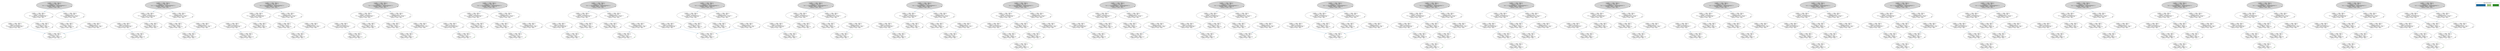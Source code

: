 strict digraph DiskGraph {
edge [colorscheme="paired12"]
nodesep=0.35;
subgraph cluster_graph {
color="white";
-6250206903127580470 [label="/\\ sender = <<\"alice\", \"alice\">>\n/\\ receiver = <<\"bob\", \"bob\">>\n/\\ amount = <<1, 1>>\n/\\ pc = <<\"CheckAndWithdraw\", \"CheckAndWithdraw\">>\n/\\ account = [alice |-> 5, bob |-> 5]\n/\\ person = {\"alice\", \"bob\"}",style = filled]
8583538177718738144 [label="/\\ sender = <<\"alice\", \"alice\">>\n/\\ receiver = <<\"bob\", \"bob\">>\n/\\ amount = <<1, 2>>\n/\\ pc = <<\"CheckAndWithdraw\", \"CheckAndWithdraw\">>\n/\\ account = [alice |-> 5, bob |-> 5]\n/\\ person = {\"alice\", \"bob\"}",style = filled]
-139084893133330383 [label="/\\ sender = <<\"alice\", \"alice\">>\n/\\ receiver = <<\"bob\", \"bob\">>\n/\\ amount = <<1, 3>>\n/\\ pc = <<\"CheckAndWithdraw\", \"CheckAndWithdraw\">>\n/\\ account = [alice |-> 5, bob |-> 5]\n/\\ person = {\"alice\", \"bob\"}",style = filled]
-8148158217416571411 [label="/\\ sender = <<\"alice\", \"alice\">>\n/\\ receiver = <<\"bob\", \"bob\">>\n/\\ amount = <<1, 4>>\n/\\ pc = <<\"CheckAndWithdraw\", \"CheckAndWithdraw\">>\n/\\ account = [alice |-> 5, bob |-> 5]\n/\\ person = {\"alice\", \"bob\"}",style = filled]
568834805218898236 [label="/\\ sender = <<\"alice\", \"alice\">>\n/\\ receiver = <<\"bob\", \"bob\">>\n/\\ amount = <<1, 5>>\n/\\ pc = <<\"CheckAndWithdraw\", \"CheckAndWithdraw\">>\n/\\ account = [alice |-> 5, bob |-> 5]\n/\\ person = {\"alice\", \"bob\"}",style = filled]
-5147076639274194196 [label="/\\ sender = <<\"alice\", \"alice\">>\n/\\ receiver = <<\"bob\", \"bob\">>\n/\\ amount = <<2, 1>>\n/\\ pc = <<\"CheckAndWithdraw\", \"CheckAndWithdraw\">>\n/\\ account = [alice |-> 5, bob |-> 5]\n/\\ person = {\"alice\", \"bob\"}",style = filled]
7407856789361170118 [label="/\\ sender = <<\"alice\", \"alice\">>\n/\\ receiver = <<\"bob\", \"bob\">>\n/\\ amount = <<2, 2>>\n/\\ pc = <<\"CheckAndWithdraw\", \"CheckAndWithdraw\">>\n/\\ account = [alice |-> 5, bob |-> 5]\n/\\ person = {\"alice\", \"bob\"}",style = filled]
-1170095909836332521 [label="/\\ sender = <<\"alice\", \"alice\">>\n/\\ receiver = <<\"bob\", \"bob\">>\n/\\ amount = <<2, 3>>\n/\\ pc = <<\"CheckAndWithdraw\", \"CheckAndWithdraw\">>\n/\\ account = [alice |-> 5, bob |-> 5]\n/\\ person = {\"alice\", \"bob\"}",style = filled]
-6973602216794927157 [label="/\\ sender = <<\"alice\", \"alice\">>\n/\\ receiver = <<\"bob\", \"bob\">>\n/\\ amount = <<2, 4>>\n/\\ pc = <<\"CheckAndWithdraw\", \"CheckAndWithdraw\">>\n/\\ account = [alice |-> 5, bob |-> 5]\n/\\ person = {\"alice\", \"bob\"}",style = filled]
1600973331363281690 [label="/\\ sender = <<\"alice\", \"alice\">>\n/\\ receiver = <<\"bob\", \"bob\">>\n/\\ amount = <<2, 5>>\n/\\ pc = <<\"CheckAndWithdraw\", \"CheckAndWithdraw\">>\n/\\ account = [alice |-> 5, bob |-> 5]\n/\\ person = {\"alice\", \"bob\"}",style = filled]
8422860174603947065 [label="/\\ sender = <<\"alice\", \"alice\">>\n/\\ receiver = <<\"bob\", \"bob\">>\n/\\ amount = <<3, 1>>\n/\\ pc = <<\"CheckAndWithdraw\", \"CheckAndWithdraw\">>\n/\\ account = [alice |-> 5, bob |-> 5]\n/\\ person = {\"alice\", \"bob\"}",style = filled]
-6145138453013942253 [label="/\\ sender = <<\"alice\", \"alice\">>\n/\\ receiver = <<\"bob\", \"bob\">>\n/\\ amount = <<3, 2>>\n/\\ pc = <<\"CheckAndWithdraw\", \"CheckAndWithdraw\">>\n/\\ account = [alice |-> 5, bob |-> 5]\n/\\ person = {\"alice\", \"bob\"}",style = filled]
2573543694376715458 [label="/\\ sender = <<\"alice\", \"alice\">>\n/\\ receiver = <<\"bob\", \"bob\">>\n/\\ amount = <<3, 3>>\n/\\ pc = <<\"CheckAndWithdraw\", \"CheckAndWithdraw\">>\n/\\ account = [alice |-> 5, bob |-> 5]\n/\\ person = {\"alice\", \"bob\"}",style = filled]
6002491372334737694 [label="/\\ sender = <<\"alice\", \"alice\">>\n/\\ receiver = <<\"bob\", \"bob\">>\n/\\ amount = <<3, 4>>\n/\\ pc = <<\"CheckAndWithdraw\", \"CheckAndWithdraw\">>\n/\\ account = [alice |-> 5, bob |-> 5]\n/\\ person = {\"alice\", \"bob\"}",style = filled]
-2719567923946709553 [label="/\\ sender = <<\"alice\", \"alice\">>\n/\\ receiver = <<\"bob\", \"bob\">>\n/\\ amount = <<3, 5>>\n/\\ pc = <<\"CheckAndWithdraw\", \"CheckAndWithdraw\">>\n/\\ account = [alice |-> 5, bob |-> 5]\n/\\ person = {\"alice\", \"bob\"}",style = filled]
-7262158934877716832 [label="/\\ sender = <<\"alice\", \"alice\">>\n/\\ receiver = <<\"bob\", \"bob\">>\n/\\ amount = <<4, 1>>\n/\\ pc = <<\"CheckAndWithdraw\", \"CheckAndWithdraw\">>\n/\\ account = [alice |-> 5, bob |-> 5]\n/\\ person = {\"alice\", \"bob\"}",style = filled]
5002293561184486026 [label="/\\ sender = <<\"alice\", \"alice\">>\n/\\ receiver = <<\"bob\", \"bob\">>\n/\\ amount = <<4, 2>>\n/\\ pc = <<\"CheckAndWithdraw\", \"CheckAndWithdraw\">>\n/\\ account = [alice |-> 5, bob |-> 5]\n/\\ person = {\"alice\", \"bob\"}",style = filled]
-3718651653840701861 [label="/\\ sender = <<\"alice\", \"alice\">>\n/\\ receiver = <<\"bob\", \"bob\">>\n/\\ amount = <<4, 3>>\n/\\ pc = <<\"CheckAndWithdraw\", \"CheckAndWithdraw\">>\n/\\ account = [alice |-> 5, bob |-> 5]\n/\\ person = {\"alice\", \"bob\"}",style = filled]
-4855302307916981369 [label="/\\ sender = <<\"alice\", \"alice\">>\n/\\ receiver = <<\"bob\", \"bob\">>\n/\\ amount = <<4, 4>>\n/\\ pc = <<\"CheckAndWithdraw\", \"CheckAndWithdraw\">>\n/\\ account = [alice |-> 5, bob |-> 5]\n/\\ person = {\"alice\", \"bob\"}",style = filled]
3860012861040275286 [label="/\\ sender = <<\"alice\", \"alice\">>\n/\\ receiver = <<\"bob\", \"bob\">>\n/\\ amount = <<4, 5>>\n/\\ pc = <<\"CheckAndWithdraw\", \"CheckAndWithdraw\">>\n/\\ account = [alice |-> 5, bob |-> 5]\n/\\ person = {\"alice\", \"bob\"}",style = filled]
6287670828552886389 [label="/\\ sender = <<\"alice\", \"alice\">>\n/\\ receiver = <<\"bob\", \"bob\">>\n/\\ amount = <<5, 1>>\n/\\ pc = <<\"CheckAndWithdraw\", \"CheckAndWithdraw\">>\n/\\ account = [alice |-> 5, bob |-> 5]\n/\\ person = {\"alice\", \"bob\"}",style = filled]
-8566307326738029473 [label="/\\ sender = <<\"alice\", \"alice\">>\n/\\ receiver = <<\"bob\", \"bob\">>\n/\\ amount = <<5, 2>>\n/\\ pc = <<\"CheckAndWithdraw\", \"CheckAndWithdraw\">>\n/\\ account = [alice |-> 5, bob |-> 5]\n/\\ person = {\"alice\", \"bob\"}",style = filled]
4883648687100046 [label="/\\ sender = <<\"alice\", \"alice\">>\n/\\ receiver = <<\"bob\", \"bob\">>\n/\\ amount = <<5, 3>>\n/\\ pc = <<\"CheckAndWithdraw\", \"CheckAndWithdraw\">>\n/\\ account = [alice |-> 5, bob |-> 5]\n/\\ person = {\"alice\", \"bob\"}",style = filled]
8136715780838227282 [label="/\\ sender = <<\"alice\", \"alice\">>\n/\\ receiver = <<\"bob\", \"bob\">>\n/\\ amount = <<5, 4>>\n/\\ pc = <<\"CheckAndWithdraw\", \"CheckAndWithdraw\">>\n/\\ account = [alice |-> 5, bob |-> 5]\n/\\ person = {\"alice\", \"bob\"}",style = filled]
-440105247098369661 [label="/\\ sender = <<\"alice\", \"alice\">>\n/\\ receiver = <<\"bob\", \"bob\">>\n/\\ amount = <<5, 5>>\n/\\ pc = <<\"CheckAndWithdraw\", \"CheckAndWithdraw\">>\n/\\ account = [alice |-> 5, bob |-> 5]\n/\\ person = {\"alice\", \"bob\"}",style = filled]
-6250206903127580470 -> -535305274703683200 [label="",color="2",fontcolor="2"];
-535305274703683200 [label="/\\ sender = <<\"alice\", \"alice\">>\n/\\ receiver = <<\"bob\", \"bob\">>\n/\\ amount = <<1, 1>>\n/\\ pc = <<\"Deposit\", \"CheckAndWithdraw\">>\n/\\ account = [alice |-> 4, bob |-> 5]\n/\\ person = {\"alice\", \"bob\"}"];
-139084893133330383 -> 3508823494704778777 [label="",color="2",fontcolor="2"];
3508823494704778777 [label="/\\ sender = <<\"alice\", \"alice\">>\n/\\ receiver = <<\"bob\", \"bob\">>\n/\\ amount = <<1, 3>>\n/\\ pc = <<\"Deposit\", \"CheckAndWithdraw\">>\n/\\ account = [alice |-> 4, bob |-> 5]\n/\\ person = {\"alice\", \"bob\"}"];
-8148158217416571411 -> -1499830149500807029 [label="",color="2",fontcolor="2"];
-1499830149500807029 [label="/\\ sender = <<\"alice\", \"alice\">>\n/\\ receiver = <<\"bob\", \"bob\">>\n/\\ amount = <<1, 4>>\n/\\ pc = <<\"Deposit\", \"CheckAndWithdraw\">>\n/\\ account = [alice |-> 4, bob |-> 5]\n/\\ person = {\"alice\", \"bob\"}"];
568834805218898236 -> 3285643145650544619 [label="",color="2",fontcolor="2"];
3285643145650544619 [label="/\\ sender = <<\"alice\", \"alice\">>\n/\\ receiver = <<\"bob\", \"bob\">>\n/\\ amount = <<1, 5>>\n/\\ pc = <<\"Deposit\", \"CheckAndWithdraw\">>\n/\\ account = [alice |-> 4, bob |-> 5]\n/\\ person = {\"alice\", \"bob\"}"];
-6250206903127580470 -> -8455185813082565399 [label="",color="2",fontcolor="2"];
-8455185813082565399 [label="/\\ sender = <<\"alice\", \"alice\">>\n/\\ receiver = <<\"bob\", \"bob\">>\n/\\ amount = <<1, 1>>\n/\\ pc = <<\"CheckAndWithdraw\", \"Deposit\">>\n/\\ account = [alice |-> 4, bob |-> 5]\n/\\ person = {\"alice\", \"bob\"}"];
-6250206903127580470 -> -6250206903127580470 [style="dashed"];
8583538177718738144 -> -718707851907069575 [label="",color="2",fontcolor="2"];
-718707851907069575 [label="/\\ sender = <<\"alice\", \"alice\">>\n/\\ receiver = <<\"bob\", \"bob\">>\n/\\ amount = <<1, 2>>\n/\\ pc = <<\"Deposit\", \"CheckAndWithdraw\">>\n/\\ account = [alice |-> 4, bob |-> 5]\n/\\ person = {\"alice\", \"bob\"}"];
-139084893133330383 -> 633086105080195854 [label="",color="2",fontcolor="2"];
633086105080195854 [label="/\\ sender = <<\"alice\", \"alice\">>\n/\\ receiver = <<\"bob\", \"bob\">>\n/\\ amount = <<1, 3>>\n/\\ pc = <<\"CheckAndWithdraw\", \"Deposit\">>\n/\\ account = [alice |-> 2, bob |-> 5]\n/\\ person = {\"alice\", \"bob\"}"];
-139084893133330383 -> -139084893133330383 [style="dashed"];
8583538177718738144 -> 1271688229829782348 [label="",color="2",fontcolor="2"];
1271688229829782348 [label="/\\ sender = <<\"alice\", \"alice\">>\n/\\ receiver = <<\"bob\", \"bob\">>\n/\\ amount = <<1, 2>>\n/\\ pc = <<\"CheckAndWithdraw\", \"Deposit\">>\n/\\ account = [alice |-> 3, bob |-> 5]\n/\\ person = {\"alice\", \"bob\"}"];
8583538177718738144 -> 8583538177718738144 [style="dashed"];
-8148158217416571411 -> -687204054508022365 [label="",color="2",fontcolor="2"];
-687204054508022365 [label="/\\ sender = <<\"alice\", \"alice\">>\n/\\ receiver = <<\"bob\", \"bob\">>\n/\\ amount = <<1, 4>>\n/\\ pc = <<\"CheckAndWithdraw\", \"Deposit\">>\n/\\ account = [alice |-> 1, bob |-> 5]\n/\\ person = {\"alice\", \"bob\"}"];
-8148158217416571411 -> -8148158217416571411 [style="dashed"];
568834805218898236 -> -1217570254636345887 [label="",color="2",fontcolor="2"];
-1217570254636345887 [label="/\\ sender = <<\"alice\", \"alice\">>\n/\\ receiver = <<\"bob\", \"bob\">>\n/\\ amount = <<1, 5>>\n/\\ pc = <<\"CheckAndWithdraw\", \"Deposit\">>\n/\\ account = [alice |-> 0, bob |-> 5]\n/\\ person = {\"alice\", \"bob\"}"];
568834805218898236 -> 568834805218898236 [style="dashed"];
-5147076639274194196 -> -9019088747625929657 [label="",color="2",fontcolor="2"];
-9019088747625929657 [label="/\\ sender = <<\"alice\", \"alice\">>\n/\\ receiver = <<\"bob\", \"bob\">>\n/\\ amount = <<2, 1>>\n/\\ pc = <<\"Deposit\", \"CheckAndWithdraw\">>\n/\\ account = [alice |-> 3, bob |-> 5]\n/\\ person = {\"alice\", \"bob\"}"];
-5147076639274194196 -> 7311189514642228850 [label="",color="2",fontcolor="2"];
7311189514642228850 [label="/\\ sender = <<\"alice\", \"alice\">>\n/\\ receiver = <<\"bob\", \"bob\">>\n/\\ amount = <<2, 1>>\n/\\ pc = <<\"CheckAndWithdraw\", \"Deposit\">>\n/\\ account = [alice |-> 4, bob |-> 5]\n/\\ person = {\"alice\", \"bob\"}"];
-5147076639274194196 -> -5147076639274194196 [style="dashed"];
7407856789361170118 -> -8340289214945440578 [label="",color="2",fontcolor="2"];
-8340289214945440578 [label="/\\ sender = <<\"alice\", \"alice\">>\n/\\ receiver = <<\"bob\", \"bob\">>\n/\\ amount = <<2, 2>>\n/\\ pc = <<\"Deposit\", \"CheckAndWithdraw\">>\n/\\ account = [alice |-> 3, bob |-> 5]\n/\\ person = {\"alice\", \"bob\"}"];
7407856789361170118 -> -109699540364707369 [label="",color="2",fontcolor="2"];
-109699540364707369 [label="/\\ sender = <<\"alice\", \"alice\">>\n/\\ receiver = <<\"bob\", \"bob\">>\n/\\ amount = <<2, 2>>\n/\\ pc = <<\"CheckAndWithdraw\", \"Deposit\">>\n/\\ account = [alice |-> 3, bob |-> 5]\n/\\ person = {\"alice\", \"bob\"}"];
7407856789361170118 -> 7407856789361170118 [style="dashed"];
-1170095909836332521 -> 5401553462162885598 [label="",color="2",fontcolor="2"];
5401553462162885598 [label="/\\ sender = <<\"alice\", \"alice\">>\n/\\ receiver = <<\"bob\", \"bob\">>\n/\\ amount = <<2, 3>>\n/\\ pc = <<\"Deposit\", \"CheckAndWithdraw\">>\n/\\ account = [alice |-> 3, bob |-> 5]\n/\\ person = {\"alice\", \"bob\"}"];
-1170095909836332521 -> -1795079068118451819 [label="",color="2",fontcolor="2"];
-1795079068118451819 [label="/\\ sender = <<\"alice\", \"alice\">>\n/\\ receiver = <<\"bob\", \"bob\">>\n/\\ amount = <<2, 3>>\n/\\ pc = <<\"CheckAndWithdraw\", \"Deposit\">>\n/\\ account = [alice |-> 2, bob |-> 5]\n/\\ person = {\"alice\", \"bob\"}"];
-1170095909836332521 -> -1170095909836332521 [style="dashed"];
2573543694376715458 -> -3487784756247134859 [label="",color="2",fontcolor="2"];
-3487784756247134859 [label="/\\ sender = <<\"alice\", \"alice\">>\n/\\ receiver = <<\"bob\", \"bob\">>\n/\\ amount = <<3, 3>>\n/\\ pc = <<\"Deposit\", \"CheckAndWithdraw\">>\n/\\ account = [alice |-> 2, bob |-> 5]\n/\\ person = {\"alice\", \"bob\"}"];
2573543694376715458 -> -4781708161512667108 [label="",color="2",fontcolor="2"];
-4781708161512667108 [label="/\\ sender = <<\"alice\", \"alice\">>\n/\\ receiver = <<\"bob\", \"bob\">>\n/\\ amount = <<3, 3>>\n/\\ pc = <<\"CheckAndWithdraw\", \"Deposit\">>\n/\\ account = [alice |-> 2, bob |-> 5]\n/\\ person = {\"alice\", \"bob\"}"];
2573543694376715458 -> 2573543694376715458 [style="dashed"];
-6145138453013942253 -> 661920683449268757 [label="",color="2",fontcolor="2"];
661920683449268757 [label="/\\ sender = <<\"alice\", \"alice\">>\n/\\ receiver = <<\"bob\", \"bob\">>\n/\\ amount = <<3, 2>>\n/\\ pc = <<\"Deposit\", \"CheckAndWithdraw\">>\n/\\ account = [alice |-> 2, bob |-> 5]\n/\\ person = {\"alice\", \"bob\"}"];
-6145138453013942253 -> -6570989339085027234 [label="",color="2",fontcolor="2"];
-6570989339085027234 [label="/\\ sender = <<\"alice\", \"alice\">>\n/\\ receiver = <<\"bob\", \"bob\">>\n/\\ amount = <<3, 2>>\n/\\ pc = <<\"CheckAndWithdraw\", \"Deposit\">>\n/\\ account = [alice |-> 3, bob |-> 5]\n/\\ person = {\"alice\", \"bob\"}"];
-6145138453013942253 -> -6145138453013942253 [style="dashed"];
8422860174603947065 -> 557048800113677036 [label="",color="2",fontcolor="2"];
557048800113677036 [label="/\\ sender = <<\"alice\", \"alice\">>\n/\\ receiver = <<\"bob\", \"bob\">>\n/\\ amount = <<3, 1>>\n/\\ pc = <<\"Deposit\", \"CheckAndWithdraw\">>\n/\\ account = [alice |-> 2, bob |-> 5]\n/\\ person = {\"alice\", \"bob\"}"];
1600973331363281690 -> 6331787476027234860 [label="",color="2",fontcolor="2"];
6331787476027234860 [label="/\\ sender = <<\"alice\", \"alice\">>\n/\\ receiver = <<\"bob\", \"bob\">>\n/\\ amount = <<2, 5>>\n/\\ pc = <<\"Deposit\", \"CheckAndWithdraw\">>\n/\\ account = [alice |-> 3, bob |-> 5]\n/\\ person = {\"alice\", \"bob\"}"];
1600973331363281690 -> 55704701879224186 [label="",color="2",fontcolor="2"];
55704701879224186 [label="/\\ sender = <<\"alice\", \"alice\">>\n/\\ receiver = <<\"bob\", \"bob\">>\n/\\ amount = <<2, 5>>\n/\\ pc = <<\"CheckAndWithdraw\", \"Deposit\">>\n/\\ account = [alice |-> 0, bob |-> 5]\n/\\ person = {\"alice\", \"bob\"}"];
1600973331363281690 -> 1600973331363281690 [style="dashed"];
-6973602216794927157 -> -7968982870385943220 [label="",color="2",fontcolor="2"];
-7968982870385943220 [label="/\\ sender = <<\"alice\", \"alice\">>\n/\\ receiver = <<\"bob\", \"bob\">>\n/\\ amount = <<2, 4>>\n/\\ pc = <<\"Deposit\", \"CheckAndWithdraw\">>\n/\\ account = [alice |-> 3, bob |-> 5]\n/\\ person = {\"alice\", \"bob\"}"];
-6973602216794927157 -> 1849073863650068280 [label="",color="2",fontcolor="2"];
1849073863650068280 [label="/\\ sender = <<\"alice\", \"alice\">>\n/\\ receiver = <<\"bob\", \"bob\">>\n/\\ amount = <<2, 4>>\n/\\ pc = <<\"CheckAndWithdraw\", \"Deposit\">>\n/\\ account = [alice |-> 1, bob |-> 5]\n/\\ person = {\"alice\", \"bob\"}"];
-6973602216794927157 -> -6973602216794927157 [style="dashed"];
8422860174603947065 -> 4594794200984418299 [label="",color="2",fontcolor="2"];
4594794200984418299 [label="/\\ sender = <<\"alice\", \"alice\">>\n/\\ receiver = <<\"bob\", \"bob\">>\n/\\ amount = <<3, 1>>\n/\\ pc = <<\"CheckAndWithdraw\", \"Deposit\">>\n/\\ account = [alice |-> 4, bob |-> 5]\n/\\ person = {\"alice\", \"bob\"}"];
8422860174603947065 -> 8422860174603947065 [style="dashed"];
6002491372334737694 -> 1443041056754297831 [label="",color="2",fontcolor="2"];
1443041056754297831 [label="/\\ sender = <<\"alice\", \"alice\">>\n/\\ receiver = <<\"bob\", \"bob\">>\n/\\ amount = <<3, 4>>\n/\\ pc = <<\"Deposit\", \"CheckAndWithdraw\">>\n/\\ account = [alice |-> 2, bob |-> 5]\n/\\ person = {\"alice\", \"bob\"}"];
6002491372334737694 -> 4835834907033777841 [label="",color="2",fontcolor="2"];
4835834907033777841 [label="/\\ sender = <<\"alice\", \"alice\">>\n/\\ receiver = <<\"bob\", \"bob\">>\n/\\ amount = <<3, 4>>\n/\\ pc = <<\"CheckAndWithdraw\", \"Deposit\">>\n/\\ account = [alice |-> 1, bob |-> 5]\n/\\ person = {\"alice\", \"bob\"}"];
-2719567923946709553 -> -3264602483191501689 [label="",color="2",fontcolor="2"];
-3264602483191501689 [label="/\\ sender = <<\"alice\", \"alice\">>\n/\\ receiver = <<\"bob\", \"bob\">>\n/\\ amount = <<3, 5>>\n/\\ pc = <<\"Deposit\", \"CheckAndWithdraw\">>\n/\\ account = [alice |-> 2, bob |-> 5]\n/\\ person = {\"alice\", \"bob\"}"];
-2719567923946709553 -> 6516862567798306547 [label="",color="2",fontcolor="2"];
6516862567798306547 [label="/\\ sender = <<\"alice\", \"alice\">>\n/\\ receiver = <<\"bob\", \"bob\">>\n/\\ amount = <<3, 5>>\n/\\ pc = <<\"CheckAndWithdraw\", \"Deposit\">>\n/\\ account = [alice |-> 0, bob |-> 5]\n/\\ person = {\"alice\", \"bob\"}"];
-2719567923946709553 -> -2719567923946709553 [style="dashed"];
6002491372334737694 -> 6002491372334737694 [style="dashed"];
5002293561184486026 -> -1420480286236350516 [label="",color="2",fontcolor="2"];
-1420480286236350516 [label="/\\ sender = <<\"alice\", \"alice\">>\n/\\ receiver = <<\"bob\", \"bob\">>\n/\\ amount = <<4, 2>>\n/\\ pc = <<\"Deposit\", \"CheckAndWithdraw\">>\n/\\ account = [alice |-> 1, bob |-> 5]\n/\\ person = {\"alice\", \"bob\"}"];
-3718651653840701861 -> 3097926582342787244 [label="",color="2",fontcolor="2"];
3097926582342787244 [label="/\\ sender = <<\"alice\", \"alice\">>\n/\\ receiver = <<\"bob\", \"bob\">>\n/\\ amount = <<4, 3>>\n/\\ pc = <<\"Deposit\", \"CheckAndWithdraw\">>\n/\\ account = [alice |-> 1, bob |-> 5]\n/\\ person = {\"alice\", \"bob\"}"];
-4855302307916981369 -> -1053741310236608962 [label="",color="2",fontcolor="2"];
-1053741310236608962 [label="/\\ sender = <<\"alice\", \"alice\">>\n/\\ receiver = <<\"bob\", \"bob\">>\n/\\ amount = <<4, 4>>\n/\\ pc = <<\"Deposit\", \"CheckAndWithdraw\">>\n/\\ account = [alice |-> 1, bob |-> 5]\n/\\ person = {\"alice\", \"bob\"}"];
-3718651653840701861 -> 9071634863362309626 [label="",color="2",fontcolor="2"];
9071634863362309626 [label="/\\ sender = <<\"alice\", \"alice\">>\n/\\ receiver = <<\"bob\", \"bob\">>\n/\\ amount = <<4, 3>>\n/\\ pc = <<\"CheckAndWithdraw\", \"Deposit\">>\n/\\ account = [alice |-> 2, bob |-> 5]\n/\\ person = {\"alice\", \"bob\"}"];
-4855302307916981369 -> -8981505726268619945 [label="",color="2",fontcolor="2"];
-8981505726268619945 [label="/\\ sender = <<\"alice\", \"alice\">>\n/\\ receiver = <<\"bob\", \"bob\">>\n/\\ amount = <<4, 4>>\n/\\ pc = <<\"CheckAndWithdraw\", \"Deposit\">>\n/\\ account = [alice |-> 1, bob |-> 5]\n/\\ person = {\"alice\", \"bob\"}"];
-3718651653840701861 -> -3718651653840701861 [style="dashed"];
-4855302307916981369 -> -4855302307916981369 [style="dashed"];
-7262158934877716832 -> -2099270059846234315 [label="",color="2",fontcolor="2"];
-2099270059846234315 [label="/\\ sender = <<\"alice\", \"alice\">>\n/\\ receiver = <<\"bob\", \"bob\">>\n/\\ amount = <<4, 1>>\n/\\ pc = <<\"Deposit\", \"CheckAndWithdraw\">>\n/\\ account = [alice |-> 1, bob |-> 5]\n/\\ person = {\"alice\", \"bob\"}"];
-7262158934877716832 -> -34653438935399907 [label="",color="2",fontcolor="2"];
-34653438935399907 [label="/\\ sender = <<\"alice\", \"alice\">>\n/\\ receiver = <<\"bob\", \"bob\">>\n/\\ amount = <<4, 1>>\n/\\ pc = <<\"CheckAndWithdraw\", \"Deposit\">>\n/\\ account = [alice |-> 4, bob |-> 5]\n/\\ person = {\"alice\", \"bob\"}"];
5002293561184486026 -> 7244099479400660408 [label="",color="2",fontcolor="2"];
7244099479400660408 [label="/\\ sender = <<\"alice\", \"alice\">>\n/\\ receiver = <<\"bob\", \"bob\">>\n/\\ amount = <<4, 2>>\n/\\ pc = <<\"CheckAndWithdraw\", \"Deposit\">>\n/\\ account = [alice |-> 3, bob |-> 5]\n/\\ person = {\"alice\", \"bob\"}"];
5002293561184486026 -> 5002293561184486026 [style="dashed"];
3860012861040275286 -> 4023720770996203870 [label="",color="2",fontcolor="2"];
4023720770996203870 [label="/\\ sender = <<\"alice\", \"alice\">>\n/\\ receiver = <<\"bob\", \"bob\">>\n/\\ amount = <<4, 5>>\n/\\ pc = <<\"Deposit\", \"CheckAndWithdraw\">>\n/\\ account = [alice |-> 1, bob |-> 5]\n/\\ person = {\"alice\", \"bob\"}"];
6287670828552886389 -> 7472368432837392798 [label="",color="2",fontcolor="2"];
7472368432837392798 [label="/\\ sender = <<\"alice\", \"alice\">>\n/\\ receiver = <<\"bob\", \"bob\">>\n/\\ amount = <<5, 1>>\n/\\ pc = <<\"Deposit\", \"CheckAndWithdraw\">>\n/\\ account = [alice |-> 0, bob |-> 5]\n/\\ person = {\"alice\", \"bob\"}"];
3860012861040275286 -> -7334228676628085995 [label="",color="2",fontcolor="2"];
-7334228676628085995 [label="/\\ sender = <<\"alice\", \"alice\">>\n/\\ receiver = <<\"bob\", \"bob\">>\n/\\ amount = <<4, 5>>\n/\\ pc = <<\"CheckAndWithdraw\", \"Deposit\">>\n/\\ account = [alice |-> 0, bob |-> 5]\n/\\ person = {\"alice\", \"bob\"}"];
6287670828552886389 -> -6543292402382244972 [label="",color="2",fontcolor="2"];
-6543292402382244972 [label="/\\ sender = <<\"alice\", \"alice\">>\n/\\ receiver = <<\"bob\", \"bob\">>\n/\\ amount = <<5, 1>>\n/\\ pc = <<\"CheckAndWithdraw\", \"Deposit\">>\n/\\ account = [alice |-> 4, bob |-> 5]\n/\\ person = {\"alice\", \"bob\"}"];
-7262158934877716832 -> -7262158934877716832 [style="dashed"];
-8566307326738029473 -> 7577230282289451367 [label="",color="2",fontcolor="2"];
7577230282289451367 [label="/\\ sender = <<\"alice\", \"alice\">>\n/\\ receiver = <<\"bob\", \"bob\">>\n/\\ amount = <<5, 2>>\n/\\ pc = <<\"Deposit\", \"CheckAndWithdraw\">>\n/\\ account = [alice |-> 0, bob |-> 5]\n/\\ person = {\"alice\", \"bob\"}"];
-8566307326738029473 -> 4484840600435706929 [label="",color="2",fontcolor="2"];
4484840600435706929 [label="/\\ sender = <<\"alice\", \"alice\">>\n/\\ receiver = <<\"bob\", \"bob\">>\n/\\ amount = <<5, 2>>\n/\\ pc = <<\"CheckAndWithdraw\", \"Deposit\">>\n/\\ account = [alice |-> 3, bob |-> 5]\n/\\ person = {\"alice\", \"bob\"}"];
-8566307326738029473 -> -8566307326738029473 [style="dashed"];
4883648687100046 -> -5795919762029160953 [label="",color="2",fontcolor="2"];
-5795919762029160953 [label="/\\ sender = <<\"alice\", \"alice\">>\n/\\ receiver = <<\"bob\", \"bob\">>\n/\\ amount = <<5, 3>>\n/\\ pc = <<\"Deposit\", \"CheckAndWithdraw\">>\n/\\ account = [alice |-> 0, bob |-> 5]\n/\\ person = {\"alice\", \"bob\"}"];
4883648687100046 -> 2833194091552869491 [label="",color="2",fontcolor="2"];
2833194091552869491 [label="/\\ sender = <<\"alice\", \"alice\">>\n/\\ receiver = <<\"bob\", \"bob\">>\n/\\ amount = <<5, 3>>\n/\\ pc = <<\"CheckAndWithdraw\", \"Deposit\">>\n/\\ account = [alice |-> 2, bob |-> 5]\n/\\ person = {\"alice\", \"bob\"}"];
3860012861040275286 -> 3860012861040275286 [style="dashed"];
8136715780838227282 -> 8362781689141575829 [label="",color="2",fontcolor="2"];
8362781689141575829 [label="/\\ sender = <<\"alice\", \"alice\">>\n/\\ receiver = <<\"bob\", \"bob\">>\n/\\ amount = <<5, 4>>\n/\\ pc = <<\"Deposit\", \"CheckAndWithdraw\">>\n/\\ account = [alice |-> 0, bob |-> 5]\n/\\ person = {\"alice\", \"bob\"}"];
-440105247098369661 -> -5568161319891564555 [label="",color="2",fontcolor="2"];
-5568161319891564555 [label="/\\ sender = <<\"alice\", \"alice\">>\n/\\ receiver = <<\"bob\", \"bob\">>\n/\\ amount = <<5, 5>>\n/\\ pc = <<\"Deposit\", \"CheckAndWithdraw\">>\n/\\ account = [alice |-> 0, bob |-> 5]\n/\\ person = {\"alice\", \"bob\"}"];
-535305274703683200 -> -5770362922839562822 [label="",color="3",fontcolor="3"];
-5770362922839562822 [label="/\\ sender = <<\"alice\", \"alice\">>\n/\\ receiver = <<\"bob\", \"bob\">>\n/\\ amount = <<1, 1>>\n/\\ pc = <<\"Done\", \"CheckAndWithdraw\">>\n/\\ account = [alice |-> 4, bob |-> 6]\n/\\ person = {\"alice\", \"bob\"}"];
-440105247098369661 -> -4574820238307790180 [label="",color="2",fontcolor="2"];
-4574820238307790180 [label="/\\ sender = <<\"alice\", \"alice\">>\n/\\ receiver = <<\"bob\", \"bob\">>\n/\\ amount = <<5, 5>>\n/\\ pc = <<\"CheckAndWithdraw\", \"Deposit\">>\n/\\ account = [alice |-> 0, bob |-> 5]\n/\\ person = {\"alice\", \"bob\"}"];
-440105247098369661 -> -440105247098369661 [style="dashed"];
4883648687100046 -> 4883648687100046 [style="dashed"];
-8455185813082565399 -> -4657727491859221112 [label="",color="2",fontcolor="2"];
-8455185813082565399 -> 5412591990548805528 [label="",color="3",fontcolor="3"];
5412591990548805528 [label="/\\ sender = <<\"alice\", \"alice\">>\n/\\ receiver = <<\"bob\", \"bob\">>\n/\\ amount = <<1, 1>>\n/\\ pc = <<\"CheckAndWithdraw\", \"Done\">>\n/\\ account = [alice |-> 4, bob |-> 6]\n/\\ person = {\"alice\", \"bob\"}"];
-8455185813082565399 -> -8455185813082565399 [style="dashed"];
3508823494704778777 -> 5008788455749061330 [label="",color="3",fontcolor="3"];
5008788455749061330 [label="/\\ sender = <<\"alice\", \"alice\">>\n/\\ receiver = <<\"bob\", \"bob\">>\n/\\ amount = <<1, 3>>\n/\\ pc = <<\"Done\", \"CheckAndWithdraw\">>\n/\\ account = [alice |-> 4, bob |-> 6]\n/\\ person = {\"alice\", \"bob\"}"];
3508823494704778777 -> -1988276408701434148 [label="",color="2",fontcolor="2"];
-1988276408701434148 [label="/\\ sender = <<\"alice\", \"alice\">>\n/\\ receiver = <<\"bob\", \"bob\">>\n/\\ amount = <<1, 3>>\n/\\ pc = <<\"Deposit\", \"Deposit\">>\n/\\ account = [alice |-> 1, bob |-> 5]\n/\\ person = {\"alice\", \"bob\"}"];
3508823494704778777 -> 3508823494704778777 [style="dashed"];
633086105080195854 -> -1988276408701434148 [label="",color="2",fontcolor="2"];
633086105080195854 -> 3342181513851170212 [label="",color="3",fontcolor="3"];
3342181513851170212 [label="/\\ sender = <<\"alice\", \"alice\">>\n/\\ receiver = <<\"bob\", \"bob\">>\n/\\ amount = <<1, 3>>\n/\\ pc = <<\"CheckAndWithdraw\", \"Done\">>\n/\\ account = [alice |-> 2, bob |-> 8]\n/\\ person = {\"alice\", \"bob\"}"];
633086105080195854 -> 633086105080195854 [style="dashed"];
8136715780838227282 -> -2743214462266527010 [label="",color="2",fontcolor="2"];
-2743214462266527010 [label="/\\ sender = <<\"alice\", \"alice\">>\n/\\ receiver = <<\"bob\", \"bob\">>\n/\\ amount = <<5, 4>>\n/\\ pc = <<\"CheckAndWithdraw\", \"Deposit\">>\n/\\ account = [alice |-> 1, bob |-> 5]\n/\\ person = {\"alice\", \"bob\"}"];
-535305274703683200 -> -4657727491859221112 [label="",color="2",fontcolor="2"];
-4657727491859221112 [label="/\\ sender = <<\"alice\", \"alice\">>\n/\\ receiver = <<\"bob\", \"bob\">>\n/\\ amount = <<1, 1>>\n/\\ pc = <<\"Deposit\", \"Deposit\">>\n/\\ account = [alice |-> 3, bob |-> 5]\n/\\ person = {\"alice\", \"bob\"}"];
6287670828552886389 -> 6287670828552886389 [style="dashed"];
-535305274703683200 -> -535305274703683200 [style="dashed"];
8136715780838227282 -> 8136715780838227282 [style="dashed"];
-718707851907069575 -> 3510108852186520934 [label="",color="3",fontcolor="3"];
3510108852186520934 [label="/\\ sender = <<\"alice\", \"alice\">>\n/\\ receiver = <<\"bob\", \"bob\">>\n/\\ amount = <<1, 2>>\n/\\ pc = <<\"Done\", \"CheckAndWithdraw\">>\n/\\ account = [alice |-> 4, bob |-> 6]\n/\\ person = {\"alice\", \"bob\"}"];
-718707851907069575 -> 3677266222171910251 [label="",color="2",fontcolor="2"];
3677266222171910251 [label="/\\ sender = <<\"alice\", \"alice\">>\n/\\ receiver = <<\"bob\", \"bob\">>\n/\\ amount = <<1, 2>>\n/\\ pc = <<\"Deposit\", \"Deposit\">>\n/\\ account = [alice |-> 2, bob |-> 5]\n/\\ person = {\"alice\", \"bob\"}"];
-718707851907069575 -> -718707851907069575 [style="dashed"];
1271688229829782348 -> 3677266222171910251 [label="",color="2",fontcolor="2"];
1271688229829782348 -> 6332187594669552543 [label="",color="3",fontcolor="3"];
6332187594669552543 [label="/\\ sender = <<\"alice\", \"alice\">>\n/\\ receiver = <<\"bob\", \"bob\">>\n/\\ amount = <<1, 2>>\n/\\ pc = <<\"CheckAndWithdraw\", \"Done\">>\n/\\ account = [alice |-> 3, bob |-> 7]\n/\\ person = {\"alice\", \"bob\"}"];
1271688229829782348 -> 1271688229829782348 [style="dashed"];
-1499830149500807029 -> 5422537692229356935 [label="",color="3",fontcolor="3"];
5422537692229356935 [label="/\\ sender = <<\"alice\", \"alice\">>\n/\\ receiver = <<\"bob\", \"bob\">>\n/\\ amount = <<1, 4>>\n/\\ pc = <<\"Done\", \"CheckAndWithdraw\">>\n/\\ account = [alice |-> 4, bob |-> 6]\n/\\ person = {\"alice\", \"bob\"}"];
-687204054508022365 -> 7993055335184947956 [label="",color="2",fontcolor="2"];
7993055335184947956 [label="/\\ sender = <<\"alice\", \"alice\">>\n/\\ receiver = <<\"bob\", \"bob\">>\n/\\ amount = <<1, 4>>\n/\\ pc = <<\"Deposit\", \"Deposit\">>\n/\\ account = [alice |-> 0, bob |-> 5]\n/\\ person = {\"alice\", \"bob\"}"];
-1499830149500807029 -> 7993055335184947956 [label="",color="2",fontcolor="2"];
-1499830149500807029 -> -1499830149500807029 [style="dashed"];
3285643145650544619 -> 4500251315224926771 [label="",color="3",fontcolor="3"];
4500251315224926771 [label="/\\ sender = <<\"alice\", \"alice\">>\n/\\ receiver = <<\"bob\", \"bob\">>\n/\\ amount = <<1, 5>>\n/\\ pc = <<\"Done\", \"CheckAndWithdraw\">>\n/\\ account = [alice |-> 4, bob |-> 6]\n/\\ person = {\"alice\", \"bob\"}"];
3285643145650544619 -> -5151789227466439988 [label="",color="2",fontcolor="2"];
-5151789227466439988 [label="/\\ sender = <<\"alice\", \"alice\">>\n/\\ receiver = <<\"bob\", \"bob\">>\n/\\ amount = <<1, 5>>\n/\\ pc = <<\"Deposit\", \"Done\">>\n/\\ account = [alice |-> 4, bob |-> 5]\n/\\ person = {\"alice\", \"bob\"}"];
3285643145650544619 -> 3285643145650544619 [style="dashed"];
-1217570254636345887 -> -7696723880191834360 [label="",color="2",fontcolor="2"];
-7696723880191834360 [label="/\\ sender = <<\"alice\", \"alice\">>\n/\\ receiver = <<\"bob\", \"bob\">>\n/\\ amount = <<1, 5>>\n/\\ pc = <<\"Done\", \"Deposit\">>\n/\\ account = [alice |-> 0, bob |-> 5]\n/\\ person = {\"alice\", \"bob\"}"];
-1217570254636345887 -> -8999248786988939946 [label="",color="3",fontcolor="3"];
-8999248786988939946 [label="/\\ sender = <<\"alice\", \"alice\">>\n/\\ receiver = <<\"bob\", \"bob\">>\n/\\ amount = <<1, 5>>\n/\\ pc = <<\"CheckAndWithdraw\", \"Done\">>\n/\\ account = [alice |-> 0, bob |-> 10]\n/\\ person = {\"alice\", \"bob\"}"];
-1217570254636345887 -> -1217570254636345887 [style="dashed"];
-9019088747625929657 -> 8588168652222851496 [label="",color="3",fontcolor="3"];
8588168652222851496 [label="/\\ sender = <<\"alice\", \"alice\">>\n/\\ receiver = <<\"bob\", \"bob\">>\n/\\ amount = <<2, 1>>\n/\\ pc = <<\"Done\", \"CheckAndWithdraw\">>\n/\\ account = [alice |-> 3, bob |-> 7]\n/\\ person = {\"alice\", \"bob\"}"];
-687204054508022365 -> 1421701182597048649 [label="",color="3",fontcolor="3"];
1421701182597048649 [label="/\\ sender = <<\"alice\", \"alice\">>\n/\\ receiver = <<\"bob\", \"bob\">>\n/\\ amount = <<1, 4>>\n/\\ pc = <<\"CheckAndWithdraw\", \"Done\">>\n/\\ account = [alice |-> 1, bob |-> 9]\n/\\ person = {\"alice\", \"bob\"}"];
-9019088747625929657 -> -1458254093717639580 [label="",color="2",fontcolor="2"];
-1458254093717639580 [label="/\\ sender = <<\"alice\", \"alice\">>\n/\\ receiver = <<\"bob\", \"bob\">>\n/\\ amount = <<2, 1>>\n/\\ pc = <<\"Deposit\", \"Deposit\">>\n/\\ account = [alice |-> 2, bob |-> 5]\n/\\ person = {\"alice\", \"bob\"}"];
-9019088747625929657 -> -9019088747625929657 [style="dashed"];
7311189514642228850 -> -1458254093717639580 [label="",color="2",fontcolor="2"];
-687204054508022365 -> -687204054508022365 [style="dashed"];
7311189514642228850 -> 1187076274854725457 [label="",color="3",fontcolor="3"];
1187076274854725457 [label="/\\ sender = <<\"alice\", \"alice\">>\n/\\ receiver = <<\"bob\", \"bob\">>\n/\\ amount = <<2, 1>>\n/\\ pc = <<\"CheckAndWithdraw\", \"Done\">>\n/\\ account = [alice |-> 4, bob |-> 6]\n/\\ person = {\"alice\", \"bob\"}"];
7311189514642228850 -> 7311189514642228850 [style="dashed"];
-8340289214945440578 -> -1697107214927703692 [label="",color="3",fontcolor="3"];
-1697107214927703692 [label="/\\ sender = <<\"alice\", \"alice\">>\n/\\ receiver = <<\"bob\", \"bob\">>\n/\\ amount = <<2, 2>>\n/\\ pc = <<\"Done\", \"CheckAndWithdraw\">>\n/\\ account = [alice |-> 3, bob |-> 7]\n/\\ person = {\"alice\", \"bob\"}"];
-8340289214945440578 -> -7102947010696199014 [label="",color="2",fontcolor="2"];
-7102947010696199014 [label="/\\ sender = <<\"alice\", \"alice\">>\n/\\ receiver = <<\"bob\", \"bob\">>\n/\\ amount = <<2, 2>>\n/\\ pc = <<\"Deposit\", \"Deposit\">>\n/\\ account = [alice |-> 1, bob |-> 5]\n/\\ person = {\"alice\", \"bob\"}"];
-8340289214945440578 -> -8340289214945440578 [style="dashed"];
5401553462162885598 -> -7113987508254062912 [label="",color="3",fontcolor="3"];
-7113987508254062912 [label="/\\ sender = <<\"alice\", \"alice\">>\n/\\ receiver = <<\"bob\", \"bob\">>\n/\\ amount = <<2, 3>>\n/\\ pc = <<\"Done\", \"CheckAndWithdraw\">>\n/\\ account = [alice |-> 3, bob |-> 7]\n/\\ person = {\"alice\", \"bob\"}"];
-109699540364707369 -> -7102947010696199014 [label="",color="2",fontcolor="2"];
-109699540364707369 -> 901924134406210390 [label="",color="3",fontcolor="3"];
901924134406210390 [label="/\\ sender = <<\"alice\", \"alice\">>\n/\\ receiver = <<\"bob\", \"bob\">>\n/\\ amount = <<2, 2>>\n/\\ pc = <<\"CheckAndWithdraw\", \"Done\">>\n/\\ account = [alice |-> 3, bob |-> 7]\n/\\ person = {\"alice\", \"bob\"}"];
-109699540364707369 -> -109699540364707369 [style="dashed"];
-1795079068118451819 -> -5694967743714665168 [label="",color="2",fontcolor="2"];
-5694967743714665168 [label="/\\ sender = <<\"alice\", \"alice\">>\n/\\ receiver = <<\"bob\", \"bob\">>\n/\\ amount = <<2, 3>>\n/\\ pc = <<\"Deposit\", \"Deposit\">>\n/\\ account = [alice |-> 0, bob |-> 5]\n/\\ person = {\"alice\", \"bob\"}"];
-1795079068118451819 -> 8432396878585421165 [label="",color="3",fontcolor="3"];
8432396878585421165 [label="/\\ sender = <<\"alice\", \"alice\">>\n/\\ receiver = <<\"bob\", \"bob\">>\n/\\ amount = <<2, 3>>\n/\\ pc = <<\"CheckAndWithdraw\", \"Done\">>\n/\\ account = [alice |-> 2, bob |-> 8]\n/\\ person = {\"alice\", \"bob\"}"];
5401553462162885598 -> -5694967743714665168 [label="",color="2",fontcolor="2"];
5401553462162885598 -> 5401553462162885598 [style="dashed"];
-3487784756247134859 -> 7211408030277091391 [label="",color="3",fontcolor="3"];
7211408030277091391 [label="/\\ sender = <<\"alice\", \"alice\">>\n/\\ receiver = <<\"bob\", \"bob\">>\n/\\ amount = <<3, 3>>\n/\\ pc = <<\"Done\", \"CheckAndWithdraw\">>\n/\\ account = [alice |-> 2, bob |-> 8]\n/\\ person = {\"alice\", \"bob\"}"];
-4781708161512667108 -> 8361281658163165697 [label="",color="2",fontcolor="2"];
8361281658163165697 [label="/\\ sender = <<\"alice\", \"alice\">>\n/\\ receiver = <<\"bob\", \"bob\">>\n/\\ amount = <<3, 3>>\n/\\ pc = <<\"Done\", \"Deposit\">>\n/\\ account = [alice |-> 2, bob |-> 5]\n/\\ person = {\"alice\", \"bob\"}"];
-4781708161512667108 -> -9159477598742785507 [label="",color="3",fontcolor="3"];
-9159477598742785507 [label="/\\ sender = <<\"alice\", \"alice\">>\n/\\ receiver = <<\"bob\", \"bob\">>\n/\\ amount = <<3, 3>>\n/\\ pc = <<\"CheckAndWithdraw\", \"Done\">>\n/\\ account = [alice |-> 2, bob |-> 8]\n/\\ person = {\"alice\", \"bob\"}"];
-4781708161512667108 -> -4781708161512667108 [style="dashed"];
661920683449268757 -> 1234182638480709515 [label="",color="3",fontcolor="3"];
1234182638480709515 [label="/\\ sender = <<\"alice\", \"alice\">>\n/\\ receiver = <<\"bob\", \"bob\">>\n/\\ amount = <<3, 2>>\n/\\ pc = <<\"Done\", \"CheckAndWithdraw\">>\n/\\ account = [alice |-> 2, bob |-> 8]\n/\\ person = {\"alice\", \"bob\"}"];
661920683449268757 -> 4290443395325708290 [label="",color="2",fontcolor="2"];
4290443395325708290 [label="/\\ sender = <<\"alice\", \"alice\">>\n/\\ receiver = <<\"bob\", \"bob\">>\n/\\ amount = <<3, 2>>\n/\\ pc = <<\"Deposit\", \"Deposit\">>\n/\\ account = [alice |-> 0, bob |-> 5]\n/\\ person = {\"alice\", \"bob\"}"];
661920683449268757 -> 661920683449268757 [style="dashed"];
-3487784756247134859 -> -1648850238073798490 [label="",color="2",fontcolor="2"];
-1648850238073798490 [label="/\\ sender = <<\"alice\", \"alice\">>\n/\\ receiver = <<\"bob\", \"bob\">>\n/\\ amount = <<3, 3>>\n/\\ pc = <<\"Deposit\", \"Done\">>\n/\\ account = [alice |-> 2, bob |-> 5]\n/\\ person = {\"alice\", \"bob\"}"];
-3487784756247134859 -> -3487784756247134859 [style="dashed"];
-6570989339085027234 -> 4290443395325708290 [label="",color="2",fontcolor="2"];
-6570989339085027234 -> -476435055701799898 [label="",color="3",fontcolor="3"];
-476435055701799898 [label="/\\ sender = <<\"alice\", \"alice\">>\n/\\ receiver = <<\"bob\", \"bob\">>\n/\\ amount = <<3, 2>>\n/\\ pc = <<\"CheckAndWithdraw\", \"Done\">>\n/\\ account = [alice |-> 3, bob |-> 7]\n/\\ person = {\"alice\", \"bob\"}"];
-6570989339085027234 -> -6570989339085027234 [style="dashed"];
-1795079068118451819 -> -1795079068118451819 [style="dashed"];
55704701879224186 -> 6162903017913529467 [label="",color="2",fontcolor="2"];
6162903017913529467 [label="/\\ sender = <<\"alice\", \"alice\">>\n/\\ receiver = <<\"bob\", \"bob\">>\n/\\ amount = <<2, 5>>\n/\\ pc = <<\"Done\", \"Deposit\">>\n/\\ account = [alice |-> 0, bob |-> 5]\n/\\ person = {\"alice\", \"bob\"}"];
55704701879224186 -> -2848514938708462177 [label="",color="3",fontcolor="3"];
-2848514938708462177 [label="/\\ sender = <<\"alice\", \"alice\">>\n/\\ receiver = <<\"bob\", \"bob\">>\n/\\ amount = <<2, 5>>\n/\\ pc = <<\"CheckAndWithdraw\", \"Done\">>\n/\\ account = [alice |-> 0, bob |-> 10]\n/\\ person = {\"alice\", \"bob\"}"];
-7968982870385943220 -> -7816989116606971499 [label="",color="3",fontcolor="3"];
-7816989116606971499 [label="/\\ sender = <<\"alice\", \"alice\">>\n/\\ receiver = <<\"bob\", \"bob\">>\n/\\ amount = <<2, 4>>\n/\\ pc = <<\"Done\", \"CheckAndWithdraw\">>\n/\\ account = [alice |-> 3, bob |-> 7]\n/\\ person = {\"alice\", \"bob\"}"];
-7968982870385943220 -> 1581451374672946333 [label="",color="2",fontcolor="2"];
1581451374672946333 [label="/\\ sender = <<\"alice\", \"alice\">>\n/\\ receiver = <<\"bob\", \"bob\">>\n/\\ amount = <<2, 4>>\n/\\ pc = <<\"Deposit\", \"Done\">>\n/\\ account = [alice |-> 3, bob |-> 5]\n/\\ person = {\"alice\", \"bob\"}"];
-7968982870385943220 -> -7968982870385943220 [style="dashed"];
1849073863650068280 -> 8223294583860949287 [label="",color="2",fontcolor="2"];
8223294583860949287 [label="/\\ sender = <<\"alice\", \"alice\">>\n/\\ receiver = <<\"bob\", \"bob\">>\n/\\ amount = <<2, 4>>\n/\\ pc = <<\"Done\", \"Deposit\">>\n/\\ account = [alice |-> 1, bob |-> 5]\n/\\ person = {\"alice\", \"bob\"}"];
1849073863650068280 -> 5250864669408139648 [label="",color="3",fontcolor="3"];
5250864669408139648 [label="/\\ sender = <<\"alice\", \"alice\">>\n/\\ receiver = <<\"bob\", \"bob\">>\n/\\ amount = <<2, 4>>\n/\\ pc = <<\"CheckAndWithdraw\", \"Done\">>\n/\\ account = [alice |-> 1, bob |-> 9]\n/\\ person = {\"alice\", \"bob\"}"];
1849073863650068280 -> 1849073863650068280 [style="dashed"];
6331787476027234860 -> -1823717984724314591 [label="",color="3",fontcolor="3"];
-1823717984724314591 [label="/\\ sender = <<\"alice\", \"alice\">>\n/\\ receiver = <<\"bob\", \"bob\">>\n/\\ amount = <<2, 5>>\n/\\ pc = <<\"Done\", \"CheckAndWithdraw\">>\n/\\ account = [alice |-> 3, bob |-> 7]\n/\\ person = {\"alice\", \"bob\"}"];
6331787476027234860 -> -1319041771928688925 [label="",color="2",fontcolor="2"];
-1319041771928688925 [label="/\\ sender = <<\"alice\", \"alice\">>\n/\\ receiver = <<\"bob\", \"bob\">>\n/\\ amount = <<2, 5>>\n/\\ pc = <<\"Deposit\", \"Done\">>\n/\\ account = [alice |-> 3, bob |-> 5]\n/\\ person = {\"alice\", \"bob\"}"];
6331787476027234860 -> 6331787476027234860 [style="dashed"];
55704701879224186 -> 55704701879224186 [style="dashed"];
557048800113677036 -> -8179286189811896489 [label="",color="3",fontcolor="3"];
-8179286189811896489 [label="/\\ sender = <<\"alice\", \"alice\">>\n/\\ receiver = <<\"bob\", \"bob\">>\n/\\ amount = <<3, 1>>\n/\\ pc = <<\"Done\", \"CheckAndWithdraw\">>\n/\\ account = [alice |-> 2, bob |-> 8]\n/\\ person = {\"alice\", \"bob\"}"];
557048800113677036 -> -5197545214838911519 [label="",color="2",fontcolor="2"];
-5197545214838911519 [label="/\\ sender = <<\"alice\", \"alice\">>\n/\\ receiver = <<\"bob\", \"bob\">>\n/\\ amount = <<3, 1>>\n/\\ pc = <<\"Deposit\", \"Deposit\">>\n/\\ account = [alice |-> 1, bob |-> 5]\n/\\ person = {\"alice\", \"bob\"}"];
557048800113677036 -> 557048800113677036 [style="dashed"];
1443041056754297831 -> 7698449157017536362 [label="",color="3",fontcolor="3"];
7698449157017536362 [label="/\\ sender = <<\"alice\", \"alice\">>\n/\\ receiver = <<\"bob\", \"bob\">>\n/\\ amount = <<3, 4>>\n/\\ pc = <<\"Done\", \"CheckAndWithdraw\">>\n/\\ account = [alice |-> 2, bob |-> 8]\n/\\ person = {\"alice\", \"bob\"}"];
1443041056754297831 -> -8480770379752338066 [label="",color="2",fontcolor="2"];
-8480770379752338066 [label="/\\ sender = <<\"alice\", \"alice\">>\n/\\ receiver = <<\"bob\", \"bob\">>\n/\\ amount = <<3, 4>>\n/\\ pc = <<\"Deposit\", \"Done\">>\n/\\ account = [alice |-> 2, bob |-> 5]\n/\\ person = {\"alice\", \"bob\"}"];
1443041056754297831 -> 1443041056754297831 [style="dashed"];
4835834907033777841 -> 3636821207599800310 [label="",color="2",fontcolor="2"];
3636821207599800310 [label="/\\ sender = <<\"alice\", \"alice\">>\n/\\ receiver = <<\"bob\", \"bob\">>\n/\\ amount = <<3, 4>>\n/\\ pc = <<\"Done\", \"Deposit\">>\n/\\ account = [alice |-> 1, bob |-> 5]\n/\\ person = {\"alice\", \"bob\"}"];
4835834907033777841 -> -4811592112937953552 [label="",color="3",fontcolor="3"];
-4811592112937953552 [label="/\\ sender = <<\"alice\", \"alice\">>\n/\\ receiver = <<\"bob\", \"bob\">>\n/\\ amount = <<3, 4>>\n/\\ pc = <<\"CheckAndWithdraw\", \"Done\">>\n/\\ account = [alice |-> 1, bob |-> 9]\n/\\ person = {\"alice\", \"bob\"}"];
4835834907033777841 -> 4835834907033777841 [style="dashed"];
4594794200984418299 -> -5197545214838911519 [label="",color="2",fontcolor="2"];
4594794200984418299 -> -1900997902411954143 [label="",color="3",fontcolor="3"];
-1900997902411954143 [label="/\\ sender = <<\"alice\", \"alice\">>\n/\\ receiver = <<\"bob\", \"bob\">>\n/\\ amount = <<3, 1>>\n/\\ pc = <<\"CheckAndWithdraw\", \"Done\">>\n/\\ account = [alice |-> 4, bob |-> 6]\n/\\ person = {\"alice\", \"bob\"}"];
4594794200984418299 -> 4594794200984418299 [style="dashed"];
-3264602483191501689 -> 2297611305242562782 [label="",color="3",fontcolor="3"];
2297611305242562782 [label="/\\ sender = <<\"alice\", \"alice\">>\n/\\ receiver = <<\"bob\", \"bob\">>\n/\\ amount = <<3, 5>>\n/\\ pc = <<\"Done\", \"CheckAndWithdraw\">>\n/\\ account = [alice |-> 2, bob |-> 8]\n/\\ person = {\"alice\", \"bob\"}"];
-3264602483191501689 -> 8218475169368493840 [label="",color="2",fontcolor="2"];
8218475169368493840 [label="/\\ sender = <<\"alice\", \"alice\">>\n/\\ receiver = <<\"bob\", \"bob\">>\n/\\ amount = <<3, 5>>\n/\\ pc = <<\"Deposit\", \"Done\">>\n/\\ account = [alice |-> 2, bob |-> 5]\n/\\ person = {\"alice\", \"bob\"}"];
-3264602483191501689 -> -3264602483191501689 [style="dashed"];
6516862567798306547 -> 1576419161780787882 [label="",color="2",fontcolor="2"];
1576419161780787882 [label="/\\ sender = <<\"alice\", \"alice\">>\n/\\ receiver = <<\"bob\", \"bob\">>\n/\\ amount = <<3, 5>>\n/\\ pc = <<\"Done\", \"Deposit\">>\n/\\ account = [alice |-> 0, bob |-> 5]\n/\\ person = {\"alice\", \"bob\"}"];
6516862567798306547 -> 3287365145274677999 [label="",color="3",fontcolor="3"];
3287365145274677999 [label="/\\ sender = <<\"alice\", \"alice\">>\n/\\ receiver = <<\"bob\", \"bob\">>\n/\\ amount = <<3, 5>>\n/\\ pc = <<\"CheckAndWithdraw\", \"Done\">>\n/\\ account = [alice |-> 0, bob |-> 10]\n/\\ person = {\"alice\", \"bob\"}"];
6516862567798306547 -> 6516862567798306547 [style="dashed"];
3097926582342787244 -> 1450762524957453669 [label="",color="3",fontcolor="3"];
1450762524957453669 [label="/\\ sender = <<\"alice\", \"alice\">>\n/\\ receiver = <<\"bob\", \"bob\">>\n/\\ amount = <<4, 3>>\n/\\ pc = <<\"Done\", \"CheckAndWithdraw\">>\n/\\ account = [alice |-> 1, bob |-> 9]\n/\\ person = {\"alice\", \"bob\"}"];
3097926582342787244 -> 5207309341946397175 [label="",color="2",fontcolor="2"];
5207309341946397175 [label="/\\ sender = <<\"alice\", \"alice\">>\n/\\ receiver = <<\"bob\", \"bob\">>\n/\\ amount = <<4, 3>>\n/\\ pc = <<\"Deposit\", \"Done\">>\n/\\ account = [alice |-> 1, bob |-> 5]\n/\\ person = {\"alice\", \"bob\"}"];
3097926582342787244 -> 3097926582342787244 [style="dashed"];
-1053741310236608962 -> 1936643537881197104 [label="",color="3",fontcolor="3"];
1936643537881197104 [label="/\\ sender = <<\"alice\", \"alice\">>\n/\\ receiver = <<\"bob\", \"bob\">>\n/\\ amount = <<4, 4>>\n/\\ pc = <<\"Done\", \"CheckAndWithdraw\">>\n/\\ account = [alice |-> 1, bob |-> 9]\n/\\ person = {\"alice\", \"bob\"}"];
-1053741310236608962 -> 3104193410328153151 [label="",color="2",fontcolor="2"];
3104193410328153151 [label="/\\ sender = <<\"alice\", \"alice\">>\n/\\ receiver = <<\"bob\", \"bob\">>\n/\\ amount = <<4, 4>>\n/\\ pc = <<\"Deposit\", \"Done\">>\n/\\ account = [alice |-> 1, bob |-> 5]\n/\\ person = {\"alice\", \"bob\"}"];
-1053741310236608962 -> -1053741310236608962 [style="dashed"];
9071634863362309626 -> -1120620487510387857 [label="",color="2",fontcolor="2"];
-1120620487510387857 [label="/\\ sender = <<\"alice\", \"alice\">>\n/\\ receiver = <<\"bob\", \"bob\">>\n/\\ amount = <<4, 3>>\n/\\ pc = <<\"Done\", \"Deposit\">>\n/\\ account = [alice |-> 2, bob |-> 5]\n/\\ person = {\"alice\", \"bob\"}"];
7244099479400660408 -> -2888279726996269517 [label="",color="2",fontcolor="2"];
-2888279726996269517 [label="/\\ sender = <<\"alice\", \"alice\">>\n/\\ receiver = <<\"bob\", \"bob\">>\n/\\ amount = <<4, 2>>\n/\\ pc = <<\"Done\", \"Deposit\">>\n/\\ account = [alice |-> 3, bob |-> 5]\n/\\ person = {\"alice\", \"bob\"}"];
7244099479400660408 -> -5022587347679239484 [label="",color="3",fontcolor="3"];
-5022587347679239484 [label="/\\ sender = <<\"alice\", \"alice\">>\n/\\ receiver = <<\"bob\", \"bob\">>\n/\\ amount = <<4, 2>>\n/\\ pc = <<\"CheckAndWithdraw\", \"Done\">>\n/\\ account = [alice |-> 3, bob |-> 7]\n/\\ person = {\"alice\", \"bob\"}"];
7244099479400660408 -> 7244099479400660408 [style="dashed"];
4023720770996203870 -> 8058335006080040324 [label="",color="3",fontcolor="3"];
8058335006080040324 [label="/\\ sender = <<\"alice\", \"alice\">>\n/\\ receiver = <<\"bob\", \"bob\">>\n/\\ amount = <<4, 5>>\n/\\ pc = <<\"Done\", \"CheckAndWithdraw\">>\n/\\ account = [alice |-> 1, bob |-> 9]\n/\\ person = {\"alice\", \"bob\"}"];
9071634863362309626 -> -4337656816404710145 [label="",color="3",fontcolor="3"];
-4337656816404710145 [label="/\\ sender = <<\"alice\", \"alice\">>\n/\\ receiver = <<\"bob\", \"bob\">>\n/\\ amount = <<4, 3>>\n/\\ pc = <<\"CheckAndWithdraw\", \"Done\">>\n/\\ account = [alice |-> 2, bob |-> 8]\n/\\ person = {\"alice\", \"bob\"}"];
9071634863362309626 -> 9071634863362309626 [style="dashed"];
-1420480286236350516 -> 6995927656432777937 [label="",color="3",fontcolor="3"];
6995927656432777937 [label="/\\ sender = <<\"alice\", \"alice\">>\n/\\ receiver = <<\"bob\", \"bob\">>\n/\\ amount = <<4, 2>>\n/\\ pc = <<\"Done\", \"CheckAndWithdraw\">>\n/\\ account = [alice |-> 1, bob |-> 9]\n/\\ person = {\"alice\", \"bob\"}"];
-1420480286236350516 -> -5762435319451417719 [label="",color="2",fontcolor="2"];
-5762435319451417719 [label="/\\ sender = <<\"alice\", \"alice\">>\n/\\ receiver = <<\"bob\", \"bob\">>\n/\\ amount = <<4, 2>>\n/\\ pc = <<\"Deposit\", \"Done\">>\n/\\ account = [alice |-> 1, bob |-> 5]\n/\\ person = {\"alice\", \"bob\"}"];
-1420480286236350516 -> -1420480286236350516 [style="dashed"];
-8981505726268619945 -> -5331301697623869800 [label="",color="2",fontcolor="2"];
-5331301697623869800 [label="/\\ sender = <<\"alice\", \"alice\">>\n/\\ receiver = <<\"bob\", \"bob\">>\n/\\ amount = <<4, 4>>\n/\\ pc = <<\"Done\", \"Deposit\">>\n/\\ account = [alice |-> 1, bob |-> 5]\n/\\ person = {\"alice\", \"bob\"}"];
-8981505726268619945 -> -137718457022023662 [label="",color="3",fontcolor="3"];
-137718457022023662 [label="/\\ sender = <<\"alice\", \"alice\">>\n/\\ receiver = <<\"bob\", \"bob\">>\n/\\ amount = <<4, 4>>\n/\\ pc = <<\"CheckAndWithdraw\", \"Done\">>\n/\\ account = [alice |-> 1, bob |-> 9]\n/\\ person = {\"alice\", \"bob\"}"];
-8981505726268619945 -> -8981505726268619945 [style="dashed"];
-2099270059846234315 -> -122895460261592563 [label="",color="3",fontcolor="3"];
-122895460261592563 [label="/\\ sender = <<\"alice\", \"alice\">>\n/\\ receiver = <<\"bob\", \"bob\">>\n/\\ amount = <<4, 1>>\n/\\ pc = <<\"Done\", \"CheckAndWithdraw\">>\n/\\ account = [alice |-> 1, bob |-> 9]\n/\\ person = {\"alice\", \"bob\"}"];
-2099270059846234315 -> 4827188020979718588 [label="",color="2",fontcolor="2"];
4827188020979718588 [label="/\\ sender = <<\"alice\", \"alice\">>\n/\\ receiver = <<\"bob\", \"bob\">>\n/\\ amount = <<4, 1>>\n/\\ pc = <<\"Deposit\", \"Deposit\">>\n/\\ account = [alice |-> 0, bob |-> 5]\n/\\ person = {\"alice\", \"bob\"}"];
-2099270059846234315 -> -2099270059846234315 [style="dashed"];
4023720770996203870 -> -3217843170153787839 [label="",color="2",fontcolor="2"];
-3217843170153787839 [label="/\\ sender = <<\"alice\", \"alice\">>\n/\\ receiver = <<\"bob\", \"bob\">>\n/\\ amount = <<4, 5>>\n/\\ pc = <<\"Deposit\", \"Done\">>\n/\\ account = [alice |-> 1, bob |-> 5]\n/\\ person = {\"alice\", \"bob\"}"];
4023720770996203870 -> 4023720770996203870 [style="dashed"];
7472368432837392798 -> -1279584712965097770 [label="",color="3",fontcolor="3"];
-1279584712965097770 [label="/\\ sender = <<\"alice\", \"alice\">>\n/\\ receiver = <<\"bob\", \"bob\">>\n/\\ amount = <<5, 1>>\n/\\ pc = <<\"Done\", \"CheckAndWithdraw\">>\n/\\ account = [alice |-> 0, bob |-> 10]\n/\\ person = {\"alice\", \"bob\"}"];
7472368432837392798 -> 7075852156982087073 [label="",color="2",fontcolor="2"];
7075852156982087073 [label="/\\ sender = <<\"alice\", \"alice\">>\n/\\ receiver = <<\"bob\", \"bob\">>\n/\\ amount = <<5, 1>>\n/\\ pc = <<\"Deposit\", \"Done\">>\n/\\ account = [alice |-> 0, bob |-> 5]\n/\\ person = {\"alice\", \"bob\"}"];
-7334228676628085995 -> -7954645411737177148 [label="",color="2",fontcolor="2"];
-7954645411737177148 [label="/\\ sender = <<\"alice\", \"alice\">>\n/\\ receiver = <<\"bob\", \"bob\">>\n/\\ amount = <<4, 5>>\n/\\ pc = <<\"Done\", \"Deposit\">>\n/\\ account = [alice |-> 0, bob |-> 5]\n/\\ person = {\"alice\", \"bob\"}"];
-7334228676628085995 -> 7975983323194594317 [label="",color="3",fontcolor="3"];
7975983323194594317 [label="/\\ sender = <<\"alice\", \"alice\">>\n/\\ receiver = <<\"bob\", \"bob\">>\n/\\ amount = <<4, 5>>\n/\\ pc = <<\"CheckAndWithdraw\", \"Done\">>\n/\\ account = [alice |-> 0, bob |-> 10]\n/\\ person = {\"alice\", \"bob\"}"];
7472368432837392798 -> 7472368432837392798 [style="dashed"];
4484840600435706929 -> -7526267453851567902 [label="",color="2",fontcolor="2"];
-7526267453851567902 [label="/\\ sender = <<\"alice\", \"alice\">>\n/\\ receiver = <<\"bob\", \"bob\">>\n/\\ amount = <<5, 2>>\n/\\ pc = <<\"Done\", \"Deposit\">>\n/\\ account = [alice |-> 3, bob |-> 5]\n/\\ person = {\"alice\", \"bob\"}"];
4484840600435706929 -> 5740739895443238324 [label="",color="3",fontcolor="3"];
5740739895443238324 [label="/\\ sender = <<\"alice\", \"alice\">>\n/\\ receiver = <<\"bob\", \"bob\">>\n/\\ amount = <<5, 2>>\n/\\ pc = <<\"CheckAndWithdraw\", \"Done\">>\n/\\ account = [alice |-> 3, bob |-> 7]\n/\\ person = {\"alice\", \"bob\"}"];
4484840600435706929 -> 4484840600435706929 [style="dashed"];
7577230282289451367 -> 8170625260638031370 [label="",color="3",fontcolor="3"];
8170625260638031370 [label="/\\ sender = <<\"alice\", \"alice\">>\n/\\ receiver = <<\"bob\", \"bob\">>\n/\\ amount = <<5, 2>>\n/\\ pc = <<\"Done\", \"CheckAndWithdraw\">>\n/\\ account = [alice |-> 0, bob |-> 10]\n/\\ person = {\"alice\", \"bob\"}"];
7577230282289451367 -> 3439490604259945082 [label="",color="2",fontcolor="2"];
3439490604259945082 [label="/\\ sender = <<\"alice\", \"alice\">>\n/\\ receiver = <<\"bob\", \"bob\">>\n/\\ amount = <<5, 2>>\n/\\ pc = <<\"Deposit\", \"Done\">>\n/\\ account = [alice |-> 0, bob |-> 5]\n/\\ person = {\"alice\", \"bob\"}"];
7577230282289451367 -> 7577230282289451367 [style="dashed"];
-7334228676628085995 -> -7334228676628085995 [style="dashed"];
-5795919762029160953 -> 312797405217151422 [label="",color="3",fontcolor="3"];
312797405217151422 [label="/\\ sender = <<\"alice\", \"alice\">>\n/\\ receiver = <<\"bob\", \"bob\">>\n/\\ amount = <<5, 3>>\n/\\ pc = <<\"Done\", \"CheckAndWithdraw\">>\n/\\ account = [alice |-> 0, bob |-> 10]\n/\\ person = {\"alice\", \"bob\"}"];
-5795919762029160953 -> -2884514185770440700 [label="",color="2",fontcolor="2"];
-2884514185770440700 [label="/\\ sender = <<\"alice\", \"alice\">>\n/\\ receiver = <<\"bob\", \"bob\">>\n/\\ amount = <<5, 3>>\n/\\ pc = <<\"Deposit\", \"Done\">>\n/\\ account = [alice |-> 0, bob |-> 5]\n/\\ person = {\"alice\", \"bob\"}"];
-5795919762029160953 -> -5795919762029160953 [style="dashed"];
-34653438935399907 -> 4827188020979718588 [label="",color="2",fontcolor="2"];
-34653438935399907 -> -6435292270457133373 [label="",color="3",fontcolor="3"];
-6435292270457133373 [label="/\\ sender = <<\"alice\", \"alice\">>\n/\\ receiver = <<\"bob\", \"bob\">>\n/\\ amount = <<4, 1>>\n/\\ pc = <<\"CheckAndWithdraw\", \"Done\">>\n/\\ account = [alice |-> 4, bob |-> 6]\n/\\ person = {\"alice\", \"bob\"}"];
-34653438935399907 -> -34653438935399907 [style="dashed"];
-6543292402382244972 -> 5736722374277122149 [label="",color="2",fontcolor="2"];
5736722374277122149 [label="/\\ sender = <<\"alice\", \"alice\">>\n/\\ receiver = <<\"bob\", \"bob\">>\n/\\ amount = <<5, 1>>\n/\\ pc = <<\"Done\", \"Deposit\">>\n/\\ account = [alice |-> 4, bob |-> 5]\n/\\ person = {\"alice\", \"bob\"}"];
-6543292402382244972 -> 6005026913778559411 [label="",color="3",fontcolor="3"];
6005026913778559411 [label="/\\ sender = <<\"alice\", \"alice\">>\n/\\ receiver = <<\"bob\", \"bob\">>\n/\\ amount = <<5, 1>>\n/\\ pc = <<\"CheckAndWithdraw\", \"Done\">>\n/\\ account = [alice |-> 4, bob |-> 6]\n/\\ person = {\"alice\", \"bob\"}"];
-6543292402382244972 -> -6543292402382244972 [style="dashed"];
2833194091552869491 -> -5758601033063318082 [label="",color="2",fontcolor="2"];
-5758601033063318082 [label="/\\ sender = <<\"alice\", \"alice\">>\n/\\ receiver = <<\"bob\", \"bob\">>\n/\\ amount = <<5, 3>>\n/\\ pc = <<\"Done\", \"Deposit\">>\n/\\ account = [alice |-> 2, bob |-> 5]\n/\\ person = {\"alice\", \"bob\"}"];
2833194091552869491 -> 3903099103770227599 [label="",color="3",fontcolor="3"];
3903099103770227599 [label="/\\ sender = <<\"alice\", \"alice\">>\n/\\ receiver = <<\"bob\", \"bob\">>\n/\\ amount = <<5, 3>>\n/\\ pc = <<\"CheckAndWithdraw\", \"Done\">>\n/\\ account = [alice |-> 2, bob |-> 8]\n/\\ person = {\"alice\", \"bob\"}"];
2833194091552869491 -> 2833194091552869491 [style="dashed"];
-5568161319891564555 -> 9196798762663971167 [label="",color="3",fontcolor="3"];
9196798762663971167 [label="/\\ sender = <<\"alice\", \"alice\">>\n/\\ receiver = <<\"bob\", \"bob\">>\n/\\ amount = <<5, 5>>\n/\\ pc = <<\"Done\", \"CheckAndWithdraw\">>\n/\\ account = [alice |-> 0, bob |-> 10]\n/\\ person = {\"alice\", \"bob\"}"];
5412591990548805528 -> 4145865800871576330 [label="",color="2",fontcolor="2"];
4145865800871576330 [label="/\\ sender = <<\"alice\", \"alice\">>\n/\\ receiver = <<\"bob\", \"bob\">>\n/\\ amount = <<1, 1>>\n/\\ pc = <<\"Deposit\", \"Done\">>\n/\\ account = [alice |-> 3, bob |-> 6]\n/\\ person = {\"alice\", \"bob\"}"];
-4574820238307790180 -> -3315498832496829163 [label="",color="2",fontcolor="2"];
-3315498832496829163 [label="/\\ sender = <<\"alice\", \"alice\">>\n/\\ receiver = <<\"bob\", \"bob\">>\n/\\ amount = <<5, 5>>\n/\\ pc = <<\"Done\", \"Deposit\">>\n/\\ account = [alice |-> 0, bob |-> 5]\n/\\ person = {\"alice\", \"bob\"}"];
-5568161319891564555 -> 5542767098617079730 [label="",color="2",fontcolor="2"];
5542767098617079730 [label="/\\ sender = <<\"alice\", \"alice\">>\n/\\ receiver = <<\"bob\", \"bob\">>\n/\\ amount = <<5, 5>>\n/\\ pc = <<\"Deposit\", \"Done\">>\n/\\ account = [alice |-> 0, bob |-> 5]\n/\\ person = {\"alice\", \"bob\"}"];
-5568161319891564555 -> -5568161319891564555 [style="dashed"];
8362781689141575829 -> 762573196739124971 [label="",color="3",fontcolor="3"];
762573196739124971 [label="/\\ sender = <<\"alice\", \"alice\">>\n/\\ receiver = <<\"bob\", \"bob\">>\n/\\ amount = <<5, 4>>\n/\\ pc = <<\"Done\", \"CheckAndWithdraw\">>\n/\\ account = [alice |-> 0, bob |-> 10]\n/\\ person = {\"alice\", \"bob\"}"];
-5770362922839562822 -> -6584767515444708947 [label="",color="2",fontcolor="2"];
-6584767515444708947 [label="/\\ sender = <<\"alice\", \"alice\">>\n/\\ receiver = <<\"bob\", \"bob\">>\n/\\ amount = <<1, 1>>\n/\\ pc = <<\"Done\", \"Deposit\">>\n/\\ account = [alice |-> 3, bob |-> 6]\n/\\ person = {\"alice\", \"bob\"}"];
-4574820238307790180 -> -7253195096968946819 [label="",color="3",fontcolor="3"];
-7253195096968946819 [label="/\\ sender = <<\"alice\", \"alice\">>\n/\\ receiver = <<\"bob\", \"bob\">>\n/\\ amount = <<5, 5>>\n/\\ pc = <<\"CheckAndWithdraw\", \"Done\">>\n/\\ account = [alice |-> 0, bob |-> 10]\n/\\ person = {\"alice\", \"bob\"}"];
-4574820238307790180 -> -4574820238307790180 [style="dashed"];
-1988276408701434148 -> -1464164486885838059 [label="",color="3",fontcolor="3"];
-1988276408701434148 -> -5481149174365606760 [label="",color="3",fontcolor="3"];
-5481149174365606760 [label="/\\ sender = <<\"alice\", \"alice\">>\n/\\ receiver = <<\"bob\", \"bob\">>\n/\\ amount = <<1, 3>>\n/\\ pc = <<\"Deposit\", \"Done\">>\n/\\ account = [alice |-> 1, bob |-> 8]\n/\\ person = {\"alice\", \"bob\"}"];
-1988276408701434148 -> -1988276408701434148 [style="dashed"];
5412591990548805528 -> 5412591990548805528 [style="dashed"];
5008788455749061330 -> -1464164486885838059 [label="",color="2",fontcolor="2"];
-1464164486885838059 [label="/\\ sender = <<\"alice\", \"alice\">>\n/\\ receiver = <<\"bob\", \"bob\">>\n/\\ amount = <<1, 3>>\n/\\ pc = <<\"Done\", \"Deposit\">>\n/\\ account = [alice |-> 1, bob |-> 6]\n/\\ person = {\"alice\", \"bob\"}"];
5008788455749061330 -> 5008788455749061330 [style="dashed"];
8362781689141575829 -> -5428950170409769524 [label="",color="2",fontcolor="2"];
-5428950170409769524 [label="/\\ sender = <<\"alice\", \"alice\">>\n/\\ receiver = <<\"bob\", \"bob\">>\n/\\ amount = <<5, 4>>\n/\\ pc = <<\"Deposit\", \"Done\">>\n/\\ account = [alice |-> 0, bob |-> 5]\n/\\ person = {\"alice\", \"bob\"}"];
8362781689141575829 -> 8362781689141575829 [style="dashed"];
-5770362922839562822 -> -5770362922839562822 [style="dashed"];
3342181513851170212 -> -5481149174365606760 [label="",color="2",fontcolor="2"];
3342181513851170212 -> 3342181513851170212 [style="dashed"];
-4657727491859221112 -> -6584767515444708947 [label="",color="3",fontcolor="3"];
-4657727491859221112 -> 4145865800871576330 [label="",color="3",fontcolor="3"];
-4657727491859221112 -> -4657727491859221112 [style="dashed"];
-2743214462266527010 -> -692149036592261047 [label="",color="2",fontcolor="2"];
-692149036592261047 [label="/\\ sender = <<\"alice\", \"alice\">>\n/\\ receiver = <<\"bob\", \"bob\">>\n/\\ amount = <<5, 4>>\n/\\ pc = <<\"Done\", \"Deposit\">>\n/\\ account = [alice |-> 1, bob |-> 5]\n/\\ person = {\"alice\", \"bob\"}"];
3510108852186520934 -> 3948651949497227604 [label="",color="2",fontcolor="2"];
3948651949497227604 [label="/\\ sender = <<\"alice\", \"alice\">>\n/\\ receiver = <<\"bob\", \"bob\">>\n/\\ amount = <<1, 2>>\n/\\ pc = <<\"Done\", \"Deposit\">>\n/\\ account = [alice |-> 2, bob |-> 6]\n/\\ person = {\"alice\", \"bob\"}"];
3510108852186520934 -> 3510108852186520934 [style="dashed"];
-2743214462266527010 -> 860647283297122146 [label="",color="3",fontcolor="3"];
860647283297122146 [label="/\\ sender = <<\"alice\", \"alice\">>\n/\\ receiver = <<\"bob\", \"bob\">>\n/\\ amount = <<5, 4>>\n/\\ pc = <<\"CheckAndWithdraw\", \"Done\">>\n/\\ account = [alice |-> 1, bob |-> 9]\n/\\ person = {\"alice\", \"bob\"}"];
-2743214462266527010 -> -2743214462266527010 [style="dashed"];
5422537692229356935 -> 6279640453997558271 [label="",color="2",fontcolor="2"];
6279640453997558271 [label="/\\ sender = <<\"alice\", \"alice\">>\n/\\ receiver = <<\"bob\", \"bob\">>\n/\\ amount = <<1, 4>>\n/\\ pc = <<\"Done\", \"Deposit\">>\n/\\ account = [alice |-> 0, bob |-> 6]\n/\\ person = {\"alice\", \"bob\"}"];
5422537692229356935 -> 5422537692229356935 [style="dashed"];
7993055335184947956 -> 6279640453997558271 [label="",color="3",fontcolor="3"];
7993055335184947956 -> 1827409992728022517 [label="",color="3",fontcolor="3"];
1827409992728022517 [label="/\\ sender = <<\"alice\", \"alice\">>\n/\\ receiver = <<\"bob\", \"bob\">>\n/\\ amount = <<1, 4>>\n/\\ pc = <<\"Deposit\", \"Done\">>\n/\\ account = [alice |-> 0, bob |-> 9]\n/\\ person = {\"alice\", \"bob\"}"];
7993055335184947956 -> 7993055335184947956 [style="dashed"];
-5151789227466439988 -> -7229407584119874411 [label="",color="3",fontcolor="3"];
-5151789227466439988 -> -5151789227466439988 [style="dashed"];
6332187594669552543 -> -4763684907539445644 [label="",color="2",fontcolor="2"];
-4763684907539445644 [label="/\\ sender = <<\"alice\", \"alice\">>\n/\\ receiver = <<\"bob\", \"bob\">>\n/\\ amount = <<1, 2>>\n/\\ pc = <<\"Deposit\", \"Done\">>\n/\\ account = [alice |-> 2, bob |-> 7]\n/\\ person = {\"alice\", \"bob\"}"];
3677266222171910251 -> 3948651949497227604 [label="",color="3",fontcolor="3"];
-7696723880191834360 -> -4452592688910069294 [label="",color="3",fontcolor="3"];
-4452592688910069294 [label="/\\ sender = <<\"alice\", \"alice\">>\n/\\ receiver = <<\"bob\", \"bob\">>\n/\\ amount = <<1, 5>>\n/\\ pc = <<\"Done\", \"Done\">>\n/\\ account = [alice |-> 0, bob |-> 10]\n/\\ person = {\"alice\", \"bob\"}"];
-7696723880191834360 -> -7696723880191834360 [style="dashed"];
-8999248786988939946 -> -4452592688910069294 [label="",color="2",fontcolor="2"];
-8999248786988939946 -> -8999248786988939946 [style="dashed"];
8588168652222851496 -> -5920652117795723653 [label="",color="2",fontcolor="2"];
-5920652117795723653 [label="/\\ sender = <<\"alice\", \"alice\">>\n/\\ receiver = <<\"bob\", \"bob\">>\n/\\ amount = <<2, 1>>\n/\\ pc = <<\"Done\", \"Deposit\">>\n/\\ account = [alice |-> 2, bob |-> 7]\n/\\ person = {\"alice\", \"bob\"}"];
1421701182597048649 -> 1827409992728022517 [label="",color="2",fontcolor="2"];
8588168652222851496 -> 8588168652222851496 [style="dashed"];
1421701182597048649 -> 1421701182597048649 [style="dashed"];
4500251315224926771 -> -7229407584119874411 [label="",color="2",fontcolor="2"];
-7229407584119874411 [label="/\\ sender = <<\"alice\", \"alice\">>\n/\\ receiver = <<\"bob\", \"bob\">>\n/\\ amount = <<1, 5>>\n/\\ pc = <<\"Done\", \"Done\">>\n/\\ account = [alice |-> 4, bob |-> 6]\n/\\ person = {\"alice\", \"bob\"}"];
4500251315224926771 -> 4500251315224926771 [style="dashed"];
3677266222171910251 -> -4763684907539445644 [label="",color="3",fontcolor="3"];
6332187594669552543 -> 6332187594669552543 [style="dashed"];
3677266222171910251 -> 3677266222171910251 [style="dashed"];
-1458254093717639580 -> -5920652117795723653 [label="",color="3",fontcolor="3"];
-1458254093717639580 -> 2808572241410291547 [label="",color="3",fontcolor="3"];
2808572241410291547 [label="/\\ sender = <<\"alice\", \"alice\">>\n/\\ receiver = <<\"bob\", \"bob\">>\n/\\ amount = <<2, 1>>\n/\\ pc = <<\"Deposit\", \"Done\">>\n/\\ account = [alice |-> 2, bob |-> 6]\n/\\ person = {\"alice\", \"bob\"}"];
-1458254093717639580 -> -1458254093717639580 [style="dashed"];
1187076274854725457 -> 2808572241410291547 [label="",color="2",fontcolor="2"];
-1697107214927703692 -> -4216053391751157345 [label="",color="2",fontcolor="2"];
-4216053391751157345 [label="/\\ sender = <<\"alice\", \"alice\">>\n/\\ receiver = <<\"bob\", \"bob\">>\n/\\ amount = <<2, 2>>\n/\\ pc = <<\"Done\", \"Deposit\">>\n/\\ account = [alice |-> 1, bob |-> 7]\n/\\ person = {\"alice\", \"bob\"}"];
-1697107214927703692 -> -1697107214927703692 [style="dashed"];
1187076274854725457 -> 1187076274854725457 [style="dashed"];
-7102947010696199014 -> -4216053391751157345 [label="",color="3",fontcolor="3"];
-7102947010696199014 -> 6371106833764029240 [label="",color="3",fontcolor="3"];
6371106833764029240 [label="/\\ sender = <<\"alice\", \"alice\">>\n/\\ receiver = <<\"bob\", \"bob\">>\n/\\ amount = <<2, 2>>\n/\\ pc = <<\"Deposit\", \"Done\">>\n/\\ account = [alice |-> 1, bob |-> 7]\n/\\ person = {\"alice\", \"bob\"}"];
-7102947010696199014 -> -7102947010696199014 [style="dashed"];
-7113987508254062912 -> -2097106526579675965 [label="",color="2",fontcolor="2"];
-2097106526579675965 [label="/\\ sender = <<\"alice\", \"alice\">>\n/\\ receiver = <<\"bob\", \"bob\">>\n/\\ amount = <<2, 3>>\n/\\ pc = <<\"Done\", \"Deposit\">>\n/\\ account = [alice |-> 0, bob |-> 7]\n/\\ person = {\"alice\", \"bob\"}"];
901924134406210390 -> 6371106833764029240 [label="",color="2",fontcolor="2"];
-7113987508254062912 -> -7113987508254062912 [style="dashed"];
901924134406210390 -> 901924134406210390 [style="dashed"];
-5694967743714665168 -> -2097106526579675965 [label="",color="3",fontcolor="3"];
-5694967743714665168 -> -6008905032627431223 [label="",color="3",fontcolor="3"];
-6008905032627431223 [label="/\\ sender = <<\"alice\", \"alice\">>\n/\\ receiver = <<\"bob\", \"bob\">>\n/\\ amount = <<2, 3>>\n/\\ pc = <<\"Deposit\", \"Done\">>\n/\\ account = [alice |-> 0, bob |-> 8]\n/\\ person = {\"alice\", \"bob\"}"];
-5694967743714665168 -> -5694967743714665168 [style="dashed"];
-9159477598742785507 -> -8249233257869777920 [label="",color="2",fontcolor="2"];
-8249233257869777920 [label="/\\ sender = <<\"alice\", \"alice\">>\n/\\ receiver = <<\"bob\", \"bob\">>\n/\\ amount = <<3, 3>>\n/\\ pc = <<\"Done\", \"Done\">>\n/\\ account = [alice |-> 2, bob |-> 8]\n/\\ person = {\"alice\", \"bob\"}"];
-9159477598742785507 -> -9159477598742785507 [style="dashed"];
-1648850238073798490 -> -8249233257869777920 [label="",color="3",fontcolor="3"];
-1648850238073798490 -> -1648850238073798490 [style="dashed"];
-476435055701799898 -> -4046899844864034101 [label="",color="2",fontcolor="2"];
-4046899844864034101 [label="/\\ sender = <<\"alice\", \"alice\">>\n/\\ receiver = <<\"bob\", \"bob\">>\n/\\ amount = <<3, 2>>\n/\\ pc = <<\"Deposit\", \"Done\">>\n/\\ account = [alice |-> 0, bob |-> 7]\n/\\ person = {\"alice\", \"bob\"}"];
-476435055701799898 -> -476435055701799898 [style="dashed"];
8432396878585421165 -> -6008905032627431223 [label="",color="2",fontcolor="2"];
8432396878585421165 -> 8432396878585421165 [style="dashed"];
7211408030277091391 -> -8249233257869777920 [label="",color="2",fontcolor="2"];
7211408030277091391 -> 7211408030277091391 [style="dashed"];
1234182638480709515 -> -8525588953939292479 [label="",color="2",fontcolor="2"];
1234182638480709515 -> 1234182638480709515 [style="dashed"];
4290443395325708290 -> -8525588953939292479 [label="",color="3",fontcolor="3"];
-8525588953939292479 [label="/\\ sender = <<\"alice\", \"alice\">>\n/\\ receiver = <<\"bob\", \"bob\">>\n/\\ amount = <<3, 2>>\n/\\ pc = <<\"Done\", \"Deposit\">>\n/\\ account = [alice |-> 0, bob |-> 8]\n/\\ person = {\"alice\", \"bob\"}"];
4290443395325708290 -> -4046899844864034101 [label="",color="3",fontcolor="3"];
6162903017913529467 -> 5246237019998477709 [label="",color="3",fontcolor="3"];
5246237019998477709 [label="/\\ sender = <<\"alice\", \"alice\">>\n/\\ receiver = <<\"bob\", \"bob\">>\n/\\ amount = <<2, 5>>\n/\\ pc = <<\"Done\", \"Done\">>\n/\\ account = [alice |-> 0, bob |-> 10]\n/\\ person = {\"alice\", \"bob\"}"];
8361281658163165697 -> -8249233257869777920 [label="",color="3",fontcolor="3"];
6162903017913529467 -> 6162903017913529467 [style="dashed"];
8361281658163165697 -> 8361281658163165697 [style="dashed"];
4290443395325708290 -> 4290443395325708290 [style="dashed"];
-7816989116606971499 -> 7085255066145409052 [label="",color="2",fontcolor="2"];
7085255066145409052 [label="/\\ sender = <<\"alice\", \"alice\">>\n/\\ receiver = <<\"bob\", \"bob\">>\n/\\ amount = <<2, 4>>\n/\\ pc = <<\"Done\", \"Done\">>\n/\\ account = [alice |-> 3, bob |-> 7]\n/\\ person = {\"alice\", \"bob\"}"];
-7816989116606971499 -> -7816989116606971499 [style="dashed"];
1581451374672946333 -> 7085255066145409052 [label="",color="3",fontcolor="3"];
1581451374672946333 -> 1581451374672946333 [style="dashed"];
8223294583860949287 -> 6773316514755887659 [label="",color="3",fontcolor="3"];
6773316514755887659 [label="/\\ sender = <<\"alice\", \"alice\">>\n/\\ receiver = <<\"bob\", \"bob\">>\n/\\ amount = <<2, 4>>\n/\\ pc = <<\"Done\", \"Done\">>\n/\\ account = [alice |-> 1, bob |-> 9]\n/\\ person = {\"alice\", \"bob\"}"];
5250864669408139648 -> 6773316514755887659 [label="",color="2",fontcolor="2"];
5250864669408139648 -> 5250864669408139648 [style="dashed"];
-1823717984724314591 -> -7858677021587723247 [label="",color="2",fontcolor="2"];
-7858677021587723247 [label="/\\ sender = <<\"alice\", \"alice\">>\n/\\ receiver = <<\"bob\", \"bob\">>\n/\\ amount = <<2, 5>>\n/\\ pc = <<\"Done\", \"Done\">>\n/\\ account = [alice |-> 3, bob |-> 7]\n/\\ person = {\"alice\", \"bob\"}"];
-1823717984724314591 -> -1823717984724314591 [style="dashed"];
-1319041771928688925 -> -7858677021587723247 [label="",color="3",fontcolor="3"];
-1319041771928688925 -> -1319041771928688925 [style="dashed"];
-2848514938708462177 -> 5246237019998477709 [label="",color="2",fontcolor="2"];
-2848514938708462177 -> -2848514938708462177 [style="dashed"];
-8179286189811896489 -> 2016870289664192056 [label="",color="2",fontcolor="2"];
2016870289664192056 [label="/\\ sender = <<\"alice\", \"alice\">>\n/\\ receiver = <<\"bob\", \"bob\">>\n/\\ amount = <<3, 1>>\n/\\ pc = <<\"Done\", \"Deposit\">>\n/\\ account = [alice |-> 1, bob |-> 8]\n/\\ person = {\"alice\", \"bob\"}"];
-5197545214838911519 -> 2016870289664192056 [label="",color="3",fontcolor="3"];
-5197545214838911519 -> 4880891692692500917 [label="",color="3",fontcolor="3"];
4880891692692500917 [label="/\\ sender = <<\"alice\", \"alice\">>\n/\\ receiver = <<\"bob\", \"bob\">>\n/\\ amount = <<3, 1>>\n/\\ pc = <<\"Deposit\", \"Done\">>\n/\\ account = [alice |-> 1, bob |-> 6]\n/\\ person = {\"alice\", \"bob\"}"];
-5197545214838911519 -> -5197545214838911519 [style="dashed"];
7698449157017536362 -> -3137641947489428847 [label="",color="2",fontcolor="2"];
-3137641947489428847 [label="/\\ sender = <<\"alice\", \"alice\">>\n/\\ receiver = <<\"bob\", \"bob\">>\n/\\ amount = <<3, 4>>\n/\\ pc = <<\"Done\", \"Done\">>\n/\\ account = [alice |-> 2, bob |-> 8]\n/\\ person = {\"alice\", \"bob\"}"];
7698449157017536362 -> 7698449157017536362 [style="dashed"];
-8480770379752338066 -> -3137641947489428847 [label="",color="3",fontcolor="3"];
-8480770379752338066 -> -8480770379752338066 [style="dashed"];
8223294583860949287 -> 8223294583860949287 [style="dashed"];
3636821207599800310 -> -1770586142778681047 [label="",color="3",fontcolor="3"];
-1770586142778681047 [label="/\\ sender = <<\"alice\", \"alice\">>\n/\\ receiver = <<\"bob\", \"bob\">>\n/\\ amount = <<3, 4>>\n/\\ pc = <<\"Done\", \"Done\">>\n/\\ account = [alice |-> 1, bob |-> 9]\n/\\ person = {\"alice\", \"bob\"}"];
-4811592112937953552 -> -1770586142778681047 [label="",color="2",fontcolor="2"];
-4811592112937953552 -> -4811592112937953552 [style="dashed"];
-1900997902411954143 -> 4880891692692500917 [label="",color="2",fontcolor="2"];
-8179286189811896489 -> -8179286189811896489 [style="dashed"];
8218475169368493840 -> 2654700828112748188 [label="",color="3",fontcolor="3"];
8218475169368493840 -> 8218475169368493840 [style="dashed"];
-1900997902411954143 -> -1900997902411954143 [style="dashed"];
1576419161780787882 -> -982810608904829297 [label="",color="3",fontcolor="3"];
-982810608904829297 [label="/\\ sender = <<\"alice\", \"alice\">>\n/\\ receiver = <<\"bob\", \"bob\">>\n/\\ amount = <<3, 5>>\n/\\ pc = <<\"Done\", \"Done\">>\n/\\ account = [alice |-> 0, bob |-> 10]\n/\\ person = {\"alice\", \"bob\"}"];
1576419161780787882 -> 1576419161780787882 [style="dashed"];
1450762524957453669 -> 6103537144349525341 [label="",color="2",fontcolor="2"];
6103537144349525341 [label="/\\ sender = <<\"alice\", \"alice\">>\n/\\ receiver = <<\"bob\", \"bob\">>\n/\\ amount = <<4, 3>>\n/\\ pc = <<\"Done\", \"Done\">>\n/\\ account = [alice |-> 1, bob |-> 9]\n/\\ person = {\"alice\", \"bob\"}"];
1450762524957453669 -> 1450762524957453669 [style="dashed"];
1936643537881197104 -> 955910988703038412 [label="",color="2",fontcolor="2"];
955910988703038412 [label="/\\ sender = <<\"alice\", \"alice\">>\n/\\ receiver = <<\"bob\", \"bob\">>\n/\\ amount = <<4, 4>>\n/\\ pc = <<\"Done\", \"Done\">>\n/\\ account = [alice |-> 1, bob |-> 9]\n/\\ person = {\"alice\", \"bob\"}"];
1936643537881197104 -> 1936643537881197104 [style="dashed"];
3104193410328153151 -> 955910988703038412 [label="",color="3",fontcolor="3"];
3104193410328153151 -> 3104193410328153151 [style="dashed"];
-2888279726996269517 -> -7224927014364779673 [label="",color="3",fontcolor="3"];
-7224927014364779673 [label="/\\ sender = <<\"alice\", \"alice\">>\n/\\ receiver = <<\"bob\", \"bob\">>\n/\\ amount = <<4, 2>>\n/\\ pc = <<\"Done\", \"Done\">>\n/\\ account = [alice |-> 3, bob |-> 7]\n/\\ person = {\"alice\", \"bob\"}"];
-2888279726996269517 -> -2888279726996269517 [style="dashed"];
2297611305242562782 -> 2654700828112748188 [label="",color="2",fontcolor="2"];
2654700828112748188 [label="/\\ sender = <<\"alice\", \"alice\">>\n/\\ receiver = <<\"bob\", \"bob\">>\n/\\ amount = <<3, 5>>\n/\\ pc = <<\"Done\", \"Done\">>\n/\\ account = [alice |-> 2, bob |-> 8]\n/\\ person = {\"alice\", \"bob\"}"];
2297611305242562782 -> 2297611305242562782 [style="dashed"];
-5022587347679239484 -> -7224927014364779673 [label="",color="2",fontcolor="2"];
-5022587347679239484 -> -5022587347679239484 [style="dashed"];
8058335006080040324 -> -150961943390838847 [label="",color="2",fontcolor="2"];
-150961943390838847 [label="/\\ sender = <<\"alice\", \"alice\">>\n/\\ receiver = <<\"bob\", \"bob\">>\n/\\ amount = <<4, 5>>\n/\\ pc = <<\"Done\", \"Done\">>\n/\\ account = [alice |-> 1, bob |-> 9]\n/\\ person = {\"alice\", \"bob\"}"];
8058335006080040324 -> 8058335006080040324 [style="dashed"];
3636821207599800310 -> 3636821207599800310 [style="dashed"];
5207309341946397175 -> 6103537144349525341 [label="",color="3",fontcolor="3"];
3287365145274677999 -> -982810608904829297 [label="",color="2",fontcolor="2"];
5207309341946397175 -> 5207309341946397175 [style="dashed"];
3287365145274677999 -> 3287365145274677999 [style="dashed"];
-1120620487510387857 -> 7470724923882637029 [label="",color="3",fontcolor="3"];
7470724923882637029 [label="/\\ sender = <<\"alice\", \"alice\">>\n/\\ receiver = <<\"bob\", \"bob\">>\n/\\ amount = <<4, 3>>\n/\\ pc = <<\"Done\", \"Done\">>\n/\\ account = [alice |-> 2, bob |-> 8]\n/\\ person = {\"alice\", \"bob\"}"];
-4337656816404710145 -> 7470724923882637029 [label="",color="2",fontcolor="2"];
-4337656816404710145 -> -4337656816404710145 [style="dashed"];
-5762435319451417719 -> -6622647007028420272 [label="",color="3",fontcolor="3"];
-6622647007028420272 [label="/\\ sender = <<\"alice\", \"alice\">>\n/\\ receiver = <<\"bob\", \"bob\">>\n/\\ amount = <<4, 2>>\n/\\ pc = <<\"Done\", \"Done\">>\n/\\ account = [alice |-> 1, bob |-> 9]\n/\\ person = {\"alice\", \"bob\"}"];
-5762435319451417719 -> -5762435319451417719 [style="dashed"];
-5331301697623869800 -> 955910988703038412 [label="",color="3",fontcolor="3"];
-5331301697623869800 -> -5331301697623869800 [style="dashed"];
-137718457022023662 -> 955910988703038412 [label="",color="2",fontcolor="2"];
-137718457022023662 -> -137718457022023662 [style="dashed"];
-122895460261592563 -> 6225579207719611379 [label="",color="2",fontcolor="2"];
6225579207719611379 [label="/\\ sender = <<\"alice\", \"alice\">>\n/\\ receiver = <<\"bob\", \"bob\">>\n/\\ amount = <<4, 1>>\n/\\ pc = <<\"Done\", \"Deposit\">>\n/\\ account = [alice |-> 0, bob |-> 9]\n/\\ person = {\"alice\", \"bob\"}"];
6995927656432777937 -> -6622647007028420272 [label="",color="2",fontcolor="2"];
6995927656432777937 -> 6995927656432777937 [style="dashed"];
-1120620487510387857 -> -1120620487510387857 [style="dashed"];
4827188020979718588 -> 6225579207719611379 [label="",color="3",fontcolor="3"];
4827188020979718588 -> 1737319915071774713 [label="",color="3",fontcolor="3"];
1737319915071774713 [label="/\\ sender = <<\"alice\", \"alice\">>\n/\\ receiver = <<\"bob\", \"bob\">>\n/\\ amount = <<4, 1>>\n/\\ pc = <<\"Deposit\", \"Done\">>\n/\\ account = [alice |-> 0, bob |-> 6]\n/\\ person = {\"alice\", \"bob\"}"];
4827188020979718588 -> 4827188020979718588 [style="dashed"];
-3217843170153787839 -> -150961943390838847 [label="",color="3",fontcolor="3"];
-3217843170153787839 -> -3217843170153787839 [style="dashed"];
-7954645411737177148 -> 1762548231319184490 [label="",color="3",fontcolor="3"];
1762548231319184490 [label="/\\ sender = <<\"alice\", \"alice\">>\n/\\ receiver = <<\"bob\", \"bob\">>\n/\\ amount = <<4, 5>>\n/\\ pc = <<\"Done\", \"Done\">>\n/\\ account = [alice |-> 0, bob |-> 10]\n/\\ person = {\"alice\", \"bob\"}"];
-7954645411737177148 -> -7954645411737177148 [style="dashed"];
-1279584712965097770 -> -5783121016904725321 [label="",color="2",fontcolor="2"];
-5783121016904725321 [label="/\\ sender = <<\"alice\", \"alice\">>\n/\\ receiver = <<\"bob\", \"bob\">>\n/\\ amount = <<5, 1>>\n/\\ pc = <<\"Done\", \"Done\">>\n/\\ account = [alice |-> 0, bob |-> 10]\n/\\ person = {\"alice\", \"bob\"}"];
-1279584712965097770 -> -1279584712965097770 [style="dashed"];
7075852156982087073 -> -5783121016904725321 [label="",color="3",fontcolor="3"];
7075852156982087073 -> 7075852156982087073 [style="dashed"];
-7526267453851567902 -> 2389684187789832293 [label="",color="3",fontcolor="3"];
2389684187789832293 [label="/\\ sender = <<\"alice\", \"alice\">>\n/\\ receiver = <<\"bob\", \"bob\">>\n/\\ amount = <<5, 2>>\n/\\ pc = <<\"Done\", \"Done\">>\n/\\ account = [alice |-> 3, bob |-> 7]\n/\\ person = {\"alice\", \"bob\"}"];
-7526267453851567902 -> -7526267453851567902 [style="dashed"];
5740739895443238324 -> 2389684187789832293 [label="",color="2",fontcolor="2"];
5740739895443238324 -> 5740739895443238324 [style="dashed"];
8170625260638031370 -> -353564183961615879 [label="",color="2",fontcolor="2"];
-353564183961615879 [label="/\\ sender = <<\"alice\", \"alice\">>\n/\\ receiver = <<\"bob\", \"bob\">>\n/\\ amount = <<5, 2>>\n/\\ pc = <<\"Done\", \"Done\">>\n/\\ account = [alice |-> 0, bob |-> 10]\n/\\ person = {\"alice\", \"bob\"}"];
8170625260638031370 -> 8170625260638031370 [style="dashed"];
7975983323194594317 -> 1762548231319184490 [label="",color="2",fontcolor="2"];
7975983323194594317 -> 7975983323194594317 [style="dashed"];
312797405217151422 -> 843400375124207092 [label="",color="2",fontcolor="2"];
843400375124207092 [label="/\\ sender = <<\"alice\", \"alice\">>\n/\\ receiver = <<\"bob\", \"bob\">>\n/\\ amount = <<5, 3>>\n/\\ pc = <<\"Done\", \"Done\">>\n/\\ account = [alice |-> 0, bob |-> 10]\n/\\ person = {\"alice\", \"bob\"}"];
312797405217151422 -> 312797405217151422 [style="dashed"];
-2884514185770440700 -> 843400375124207092 [label="",color="3",fontcolor="3"];
-2884514185770440700 -> -2884514185770440700 [style="dashed"];
-6435292270457133373 -> 1737319915071774713 [label="",color="2",fontcolor="2"];
-6435292270457133373 -> -6435292270457133373 [style="dashed"];
5736722374277122149 -> -711304291762388496 [label="",color="3",fontcolor="3"];
-711304291762388496 [label="/\\ sender = <<\"alice\", \"alice\">>\n/\\ receiver = <<\"bob\", \"bob\">>\n/\\ amount = <<5, 1>>\n/\\ pc = <<\"Done\", \"Done\">>\n/\\ account = [alice |-> 4, bob |-> 6]\n/\\ person = {\"alice\", \"bob\"}"];
5736722374277122149 -> 5736722374277122149 [style="dashed"];
6005026913778559411 -> -711304291762388496 [label="",color="2",fontcolor="2"];
6005026913778559411 -> 6005026913778559411 [style="dashed"];
-5758601033063318082 -> -2504174497707074073 [label="",color="3",fontcolor="3"];
-2504174497707074073 [label="/\\ sender = <<\"alice\", \"alice\">>\n/\\ receiver = <<\"bob\", \"bob\">>\n/\\ amount = <<5, 3>>\n/\\ pc = <<\"Done\", \"Done\">>\n/\\ account = [alice |-> 2, bob |-> 8]\n/\\ person = {\"alice\", \"bob\"}"];
-5758601033063318082 -> -5758601033063318082 [style="dashed"];
4145865800871576330 -> 1536533181552464785 [label="",color="3",fontcolor="3"];
1536533181552464785 [label="/\\ sender = <<\"alice\", \"alice\">>\n/\\ receiver = <<\"bob\", \"bob\">>\n/\\ amount = <<1, 1>>\n/\\ pc = <<\"Done\", \"Done\">>\n/\\ account = [alice |-> 3, bob |-> 7]\n/\\ person = {\"alice\", \"bob\"}"];
9196798762663971167 -> -6708130936393253016 [label="",color="2",fontcolor="2"];
-6708130936393253016 [label="/\\ sender = <<\"alice\", \"alice\">>\n/\\ receiver = <<\"bob\", \"bob\">>\n/\\ amount = <<5, 5>>\n/\\ pc = <<\"Done\", \"Done\">>\n/\\ account = [alice |-> 0, bob |-> 10]\n/\\ person = {\"alice\", \"bob\"}"];
3903099103770227599 -> -2504174497707074073 [label="",color="2",fontcolor="2"];
3439490604259945082 -> -353564183961615879 [label="",color="3",fontcolor="3"];
3439490604259945082 -> 3439490604259945082 [style="dashed"];
-3315498832496829163 -> -6708130936393253016 [label="",color="3",fontcolor="3"];
-3315498832496829163 -> -3315498832496829163 [style="dashed"];
5542767098617079730 -> -6708130936393253016 [label="",color="3",fontcolor="3"];
5542767098617079730 -> 5542767098617079730 [style="dashed"];
-6584767515444708947 -> 1536533181552464785 [label="",color="3",fontcolor="3"];
-6584767515444708947 -> -6584767515444708947 [style="dashed"];
-122895460261592563 -> -122895460261592563 [style="dashed"];
4145865800871576330 -> 4145865800871576330 [style="dashed"];
9196798762663971167 -> 9196798762663971167 [style="dashed"];
3903099103770227599 -> 3903099103770227599 [style="dashed"];
-7253195096968946819 -> -6708130936393253016 [label="",color="2",fontcolor="2"];
-7253195096968946819 -> -7253195096968946819 [style="dashed"];
-5481149174365606760 -> -8145608213931396891 [label="",color="3",fontcolor="3"];
-8145608213931396891 [label="/\\ sender = <<\"alice\", \"alice\">>\n/\\ receiver = <<\"bob\", \"bob\">>\n/\\ amount = <<1, 3>>\n/\\ pc = <<\"Done\", \"Done\">>\n/\\ account = [alice |-> 1, bob |-> 9]\n/\\ person = {\"alice\", \"bob\"}"];
-5481149174365606760 -> -5481149174365606760 [style="dashed"];
-1464164486885838059 -> -8145608213931396891 [label="",color="3",fontcolor="3"];
-1464164486885838059 -> -1464164486885838059 [style="dashed"];
-5428950170409769524 -> 5927952512725801829 [label="",color="3",fontcolor="3"];
5927952512725801829 [label="/\\ sender = <<\"alice\", \"alice\">>\n/\\ receiver = <<\"bob\", \"bob\">>\n/\\ amount = <<5, 4>>\n/\\ pc = <<\"Done\", \"Done\">>\n/\\ account = [alice |-> 0, bob |-> 10]\n/\\ person = {\"alice\", \"bob\"}"];
-5428950170409769524 -> -5428950170409769524 [style="dashed"];
762573196739124971 -> 5927952512725801829 [label="",color="2",fontcolor="2"];
762573196739124971 -> 762573196739124971 [style="dashed"];
3948651949497227604 -> 5570395710370060112 [label="",color="3",fontcolor="3"];
5570395710370060112 [label="/\\ sender = <<\"alice\", \"alice\">>\n/\\ receiver = <<\"bob\", \"bob\">>\n/\\ amount = <<1, 2>>\n/\\ pc = <<\"Done\", \"Done\">>\n/\\ account = [alice |-> 2, bob |-> 8]\n/\\ person = {\"alice\", \"bob\"}"];
3948651949497227604 -> 3948651949497227604 [style="dashed"];
860647283297122146 -> -5199922773522898738 [label="",color="2",fontcolor="2"];
-5199922773522898738 [label="/\\ sender = <<\"alice\", \"alice\">>\n/\\ receiver = <<\"bob\", \"bob\">>\n/\\ amount = <<5, 4>>\n/\\ pc = <<\"Done\", \"Done\">>\n/\\ account = [alice |-> 1, bob |-> 9]\n/\\ person = {\"alice\", \"bob\"}"];
860647283297122146 -> 860647283297122146 [style="dashed"];
6279640453997558271 -> 3645252239080879583 [label="",color="3",fontcolor="3"];
3645252239080879583 [label="/\\ sender = <<\"alice\", \"alice\">>\n/\\ receiver = <<\"bob\", \"bob\">>\n/\\ amount = <<1, 4>>\n/\\ pc = <<\"Done\", \"Done\">>\n/\\ account = [alice |-> 0, bob |-> 10]\n/\\ person = {\"alice\", \"bob\"}"];
-692149036592261047 -> -5199922773522898738 [label="",color="3",fontcolor="3"];
-692149036592261047 -> -692149036592261047 [style="dashed"];
-5920652117795723653 -> -7846244705807247807 [label="",color="3",fontcolor="3"];
-7846244705807247807 [label="/\\ sender = <<\"alice\", \"alice\">>\n/\\ receiver = <<\"bob\", \"bob\">>\n/\\ amount = <<2, 1>>\n/\\ pc = <<\"Done\", \"Done\">>\n/\\ account = [alice |-> 2, bob |-> 8]\n/\\ person = {\"alice\", \"bob\"}"];
-5920652117795723653 -> -5920652117795723653 [style="dashed"];
-7229407584119874411 -> -7229407584119874411 [label="",color="4",fontcolor="4"];
-7229407584119874411 -> -7229407584119874411 [style="dashed"];
2808572241410291547 -> -7846244705807247807 [label="",color="3",fontcolor="3"];
2808572241410291547 -> 2808572241410291547 [style="dashed"];
6279640453997558271 -> 6279640453997558271 [style="dashed"];
-4452592688910069294 -> -4452592688910069294 [label="",color="4",fontcolor="4"];
-4452592688910069294 -> -4452592688910069294 [style="dashed"];
-4763684907539445644 -> 5570395710370060112 [label="",color="3",fontcolor="3"];
-4763684907539445644 -> -4763684907539445644 [style="dashed"];
1827409992728022517 -> 3645252239080879583 [label="",color="3",fontcolor="3"];
1827409992728022517 -> 1827409992728022517 [style="dashed"];
-4216053391751157345 -> -816254189666379593 [label="",color="3",fontcolor="3"];
-816254189666379593 [label="/\\ sender = <<\"alice\", \"alice\">>\n/\\ receiver = <<\"bob\", \"bob\">>\n/\\ amount = <<2, 2>>\n/\\ pc = <<\"Done\", \"Done\">>\n/\\ account = [alice |-> 1, bob |-> 9]\n/\\ person = {\"alice\", \"bob\"}"];
-4216053391751157345 -> -4216053391751157345 [style="dashed"];
6371106833764029240 -> -816254189666379593 [label="",color="3",fontcolor="3"];
6371106833764029240 -> 6371106833764029240 [style="dashed"];
-2097106526579675965 -> -2189362266454997231 [label="",color="3",fontcolor="3"];
-2189362266454997231 [label="/\\ sender = <<\"alice\", \"alice\">>\n/\\ receiver = <<\"bob\", \"bob\">>\n/\\ amount = <<2, 3>>\n/\\ pc = <<\"Done\", \"Done\">>\n/\\ account = [alice |-> 0, bob |-> 10]\n/\\ person = {\"alice\", \"bob\"}"];
-2097106526579675965 -> -2097106526579675965 [style="dashed"];
-6008905032627431223 -> -2189362266454997231 [label="",color="3",fontcolor="3"];
-6008905032627431223 -> -6008905032627431223 [style="dashed"];
-8249233257869777920 -> -8249233257869777920 [label="",color="4",fontcolor="4"];
-8249233257869777920 -> -8249233257869777920 [style="dashed"];
-4046899844864034101 -> -6076385321754527714 [label="",color="3",fontcolor="3"];
-6076385321754527714 [label="/\\ sender = <<\"alice\", \"alice\">>\n/\\ receiver = <<\"bob\", \"bob\">>\n/\\ amount = <<3, 2>>\n/\\ pc = <<\"Done\", \"Done\">>\n/\\ account = [alice |-> 0, bob |-> 10]\n/\\ person = {\"alice\", \"bob\"}"];
-4046899844864034101 -> -4046899844864034101 [style="dashed"];
5246237019998477709 -> 5246237019998477709 [label="",color="4",fontcolor="4"];
5246237019998477709 -> 5246237019998477709 [style="dashed"];
7085255066145409052 -> 7085255066145409052 [label="",color="4",fontcolor="4"];
7085255066145409052 -> 7085255066145409052 [style="dashed"];
6773316514755887659 -> 6773316514755887659 [label="",color="4",fontcolor="4"];
6773316514755887659 -> 6773316514755887659 [style="dashed"];
-7858677021587723247 -> -7858677021587723247 [label="",color="4",fontcolor="4"];
-7858677021587723247 -> -7858677021587723247 [style="dashed"];
2016870289664192056 -> 1916270907842170619 [label="",color="3",fontcolor="3"];
1916270907842170619 [label="/\\ sender = <<\"alice\", \"alice\">>\n/\\ receiver = <<\"bob\", \"bob\">>\n/\\ amount = <<3, 1>>\n/\\ pc = <<\"Done\", \"Done\">>\n/\\ account = [alice |-> 1, bob |-> 9]\n/\\ person = {\"alice\", \"bob\"}"];
2016870289664192056 -> 2016870289664192056 [style="dashed"];
4880891692692500917 -> 1916270907842170619 [label="",color="3",fontcolor="3"];
4880891692692500917 -> 4880891692692500917 [style="dashed"];
-3137641947489428847 -> -3137641947489428847 [label="",color="4",fontcolor="4"];
-3137641947489428847 -> -3137641947489428847 [style="dashed"];
-1770586142778681047 -> -1770586142778681047 [label="",color="4",fontcolor="4"];
-1770586142778681047 -> -1770586142778681047 [style="dashed"];
-982810608904829297 -> -982810608904829297 [label="",color="4",fontcolor="4"];
-982810608904829297 -> -982810608904829297 [style="dashed"];
955910988703038412 -> 955910988703038412 [label="",color="4",fontcolor="4"];
955910988703038412 -> 955910988703038412 [style="dashed"];
-7224927014364779673 -> -7224927014364779673 [label="",color="4",fontcolor="4"];
-7224927014364779673 -> -7224927014364779673 [style="dashed"];
2654700828112748188 -> 2654700828112748188 [label="",color="4",fontcolor="4"];
2654700828112748188 -> 2654700828112748188 [style="dashed"];
-150961943390838847 -> -150961943390838847 [label="",color="4",fontcolor="4"];
-150961943390838847 -> -150961943390838847 [style="dashed"];
-8525588953939292479 -> -6076385321754527714 [label="",color="3",fontcolor="3"];
-8525588953939292479 -> -8525588953939292479 [style="dashed"];
6103537144349525341 -> 6103537144349525341 [label="",color="4",fontcolor="4"];
6103537144349525341 -> 6103537144349525341 [style="dashed"];
7470724923882637029 -> 7470724923882637029 [label="",color="4",fontcolor="4"];
7470724923882637029 -> 7470724923882637029 [style="dashed"];
1737319915071774713 -> 1525594512157644725 [label="",color="3",fontcolor="3"];
1525594512157644725 [label="/\\ sender = <<\"alice\", \"alice\">>\n/\\ receiver = <<\"bob\", \"bob\">>\n/\\ amount = <<4, 1>>\n/\\ pc = <<\"Done\", \"Done\">>\n/\\ account = [alice |-> 0, bob |-> 10]\n/\\ person = {\"alice\", \"bob\"}"];
1737319915071774713 -> 1737319915071774713 [style="dashed"];
1762548231319184490 -> 1762548231319184490 [label="",color="4",fontcolor="4"];
1762548231319184490 -> 1762548231319184490 [style="dashed"];
-5783121016904725321 -> -5783121016904725321 [label="",color="4",fontcolor="4"];
-5783121016904725321 -> -5783121016904725321 [style="dashed"];
2389684187789832293 -> 2389684187789832293 [label="",color="4",fontcolor="4"];
2389684187789832293 -> 2389684187789832293 [style="dashed"];
6225579207719611379 -> 1525594512157644725 [label="",color="3",fontcolor="3"];
6225579207719611379 -> 6225579207719611379 [style="dashed"];
843400375124207092 -> 843400375124207092 [label="",color="4",fontcolor="4"];
843400375124207092 -> 843400375124207092 [style="dashed"];
-711304291762388496 -> -711304291762388496 [label="",color="4",fontcolor="4"];
-711304291762388496 -> -711304291762388496 [style="dashed"];
-2504174497707074073 -> -2504174497707074073 [label="",color="4",fontcolor="4"];
1536533181552464785 -> 1536533181552464785 [label="",color="4",fontcolor="4"];
-6622647007028420272 -> -6622647007028420272 [label="",color="4",fontcolor="4"];
-6622647007028420272 -> -6622647007028420272 [style="dashed"];
-8145608213931396891 -> -8145608213931396891 [label="",color="4",fontcolor="4"];
-8145608213931396891 -> -8145608213931396891 [style="dashed"];
5927952512725801829 -> 5927952512725801829 [label="",color="4",fontcolor="4"];
5927952512725801829 -> 5927952512725801829 [style="dashed"];
5570395710370060112 -> 5570395710370060112 [label="",color="4",fontcolor="4"];
5570395710370060112 -> 5570395710370060112 [style="dashed"];
-5199922773522898738 -> -5199922773522898738 [label="",color="4",fontcolor="4"];
-5199922773522898738 -> -5199922773522898738 [style="dashed"];
-7846244705807247807 -> -7846244705807247807 [label="",color="4",fontcolor="4"];
-7846244705807247807 -> -7846244705807247807 [style="dashed"];
-353564183961615879 -> -353564183961615879 [label="",color="4",fontcolor="4"];
-353564183961615879 -> -353564183961615879 [style="dashed"];
3645252239080879583 -> 3645252239080879583 [label="",color="4",fontcolor="4"];
3645252239080879583 -> 3645252239080879583 [style="dashed"];
-816254189666379593 -> -816254189666379593 [label="",color="4",fontcolor="4"];
-816254189666379593 -> -816254189666379593 [style="dashed"];
-2189362266454997231 -> -2189362266454997231 [label="",color="4",fontcolor="4"];
-2189362266454997231 -> -2189362266454997231 [style="dashed"];
-2504174497707074073 -> -2504174497707074073 [style="dashed"];
-6708130936393253016 -> -6708130936393253016 [label="",color="4",fontcolor="4"];
1536533181552464785 -> 1536533181552464785 [style="dashed"];
-6708130936393253016 -> -6708130936393253016 [style="dashed"];
-6076385321754527714 -> -6076385321754527714 [label="",color="4",fontcolor="4"];
-6076385321754527714 -> -6076385321754527714 [style="dashed"];
1916270907842170619 -> 1916270907842170619 [label="",color="4",fontcolor="4"];
1525594512157644725 -> 1525594512157644725 [label="",color="4",fontcolor="4"];
1916270907842170619 -> 1916270907842170619 [style="dashed"];
1525594512157644725 -> 1525594512157644725 [style="dashed"];
{rank = same; 6287670828552886389;-6250206903127580470;-6973602216794927157;3860012861040275286;-6145138453013942253;4883648687100046;-139084893133330383;6002491372334737694;-440105247098369661;-7262158934877716832;568834805218898236;7407856789361170118;-3718651653840701861;8422860174603947065;1600973331363281690;-4855302307916981369;2573543694376715458;-8566307326738029473;8583538177718738144;-2719567923946709553;8136715780838227282;-5147076639274194196;-8148158217416571411;-1170095909836332521;5002293561184486026;}
{rank = same; 6331787476027234860;9071634863362309626;-9019088747625929657;-3487784756247134859;-4781708161512667108;-687204054508022365;-7968982870385943220;-1795079068118451819;661920683449268757;2833194091552869491;1849073863650068280;3508823494704778777;4023720770996203870;-2099270059846234315;-2743214462266527010;-5795919762029160953;-718707851907069575;-1053741310236608962;-8981505726268619945;633086105080195854;4835834907033777841;7577230282289451367;-5568161319891564555;-4574820238307790180;-535305274703683200;-8455185813082565399;3285643145650544619;55704701879224186;3097926582342787244;7472368432837392798;1271688229829782348;6516862567798306547;8362781689141575829;-7334228676628085995;-1499830149500807029;-1420480286236350516;-6543292402382244972;-3264602483191501689;-6570989339085027234;-1217570254636345887;5401553462162885598;7311189514642228850;557048800113677036;7244099479400660408;4594794200984418299;1443041056754297831;4484840600435706929;-34653438935399907;-8340289214945440578;-109699540364707369;}
{rank = same; -1648850238073798490;7075852156982087073;6332187594669552543;8588168652222851496;-1697107214927703692;3636821207599800310;-8999248786988939946;4500251315224926771;-4337656816404710145;8223294583860949287;3903099103770227599;3439490604259945082;-9159477598742785507;8218475169368493840;8432396878585421165;2297611305242562782;9196798762663971167;1450762524957453669;8361281658163165697;-5428950170409769524;-5151789227466439988;-1988276408701434148;1234182638480709515;-8179286189811896489;-6435292270457133373;-1279584712965097770;8170625260638031370;6005026913778559411;-7102947010696199014;1581451374672946333;4827188020979718588;-3217843170153787839;-7696723880191834360;1936643537881197104;1421701182597048649;5736722374277122149;-1823717984724314591;6162903017913529467;-1458254093717639580;1576419161780787882;5207309341946397175;-1900997902411954143;-5770362922839562822;3510108852186520934;1187076274854725457;5008788455749061330;-3315498832496829163;-2848514938708462177;3287365145274677999;901924134406210390;-476435055701799898;-7816989116606971499;-7954645411737177148;4290443395325708290;-2884514185770440700;-8480770379752338066;8058335006080040324;-5694967743714665168;-2888279726996269517;5740739895443238324;-5022587347679239484;-7526267453851567902;-7253195096968946819;7975983323194594317;3342181513851170212;312797405217151422;5542767098617079730;7993055335184947956;7211408030277091391;3677266222171910251;-137718457022023662;860647283297122146;-1319041771928688925;-122895460261592563;6995927656432777937;-5758601033063318082;762573196739124971;3104193410328153151;-5197545214838911519;7698449157017536362;-1120620487510387857;5412591990548805528;-5331301697623869800;5422537692229356935;-7113987508254062912;-692149036592261047;-4657727491859221112;-5762435319451417719;-4811592112937953552;5250864669408139648;}
{rank = same; 6103537144349525341;2389684187789832293;-6708130936393253016;-6584767515444708947;-2504174497707074073;2654700828112748188;5246237019998477709;-2097106526579675965;-6008905032627431223;6279640453997558271;1827409992728022517;-5783121016904725321;-982810608904829297;-150961943390838847;843400375124207092;-711304291762388496;7470724923882637029;7085255066145409052;4145865800871576330;-7224927014364779673;1762548231319184490;-4046899844864034101;-8525588953939292479;-8249233257869777920;6773316514755887659;-7229407584119874411;-6622647007028420272;5927952512725801829;-5199922773522898738;-3137641947489428847;-5481149174365606760;6371106833764029240;2016870289664192056;-4452592688910069294;3948651949497227604;-4216053391751157345;-5920652117795723653;1737319915071774713;6225579207719611379;2808572241410291547;955910988703038412;-353564183961615879;4880891692692500917;-1464164486885838059;-7858677021587723247;-1770586142778681047;-4763684907539445644;}
{rank = same; -8145608213931396891;-6076385321754527714;1536533181552464785;1525594512157644725;1916270907842170619;-816254189666379593;5570395710370060112;3645252239080879583;-2189362266454997231;-7846244705807247807;}
}
subgraph cluster_legend {graph[style=bold];label = "Next State Actions" style="solid"
node [ labeljust="l",colorscheme="paired12",style=filled,shape=record ]
Terminating [label="Terminating",fillcolor=4]
Deposit [label="Deposit",fillcolor=3]
CheckAndWithdraw [label="CheckAndWithdraw",fillcolor=2]
}}